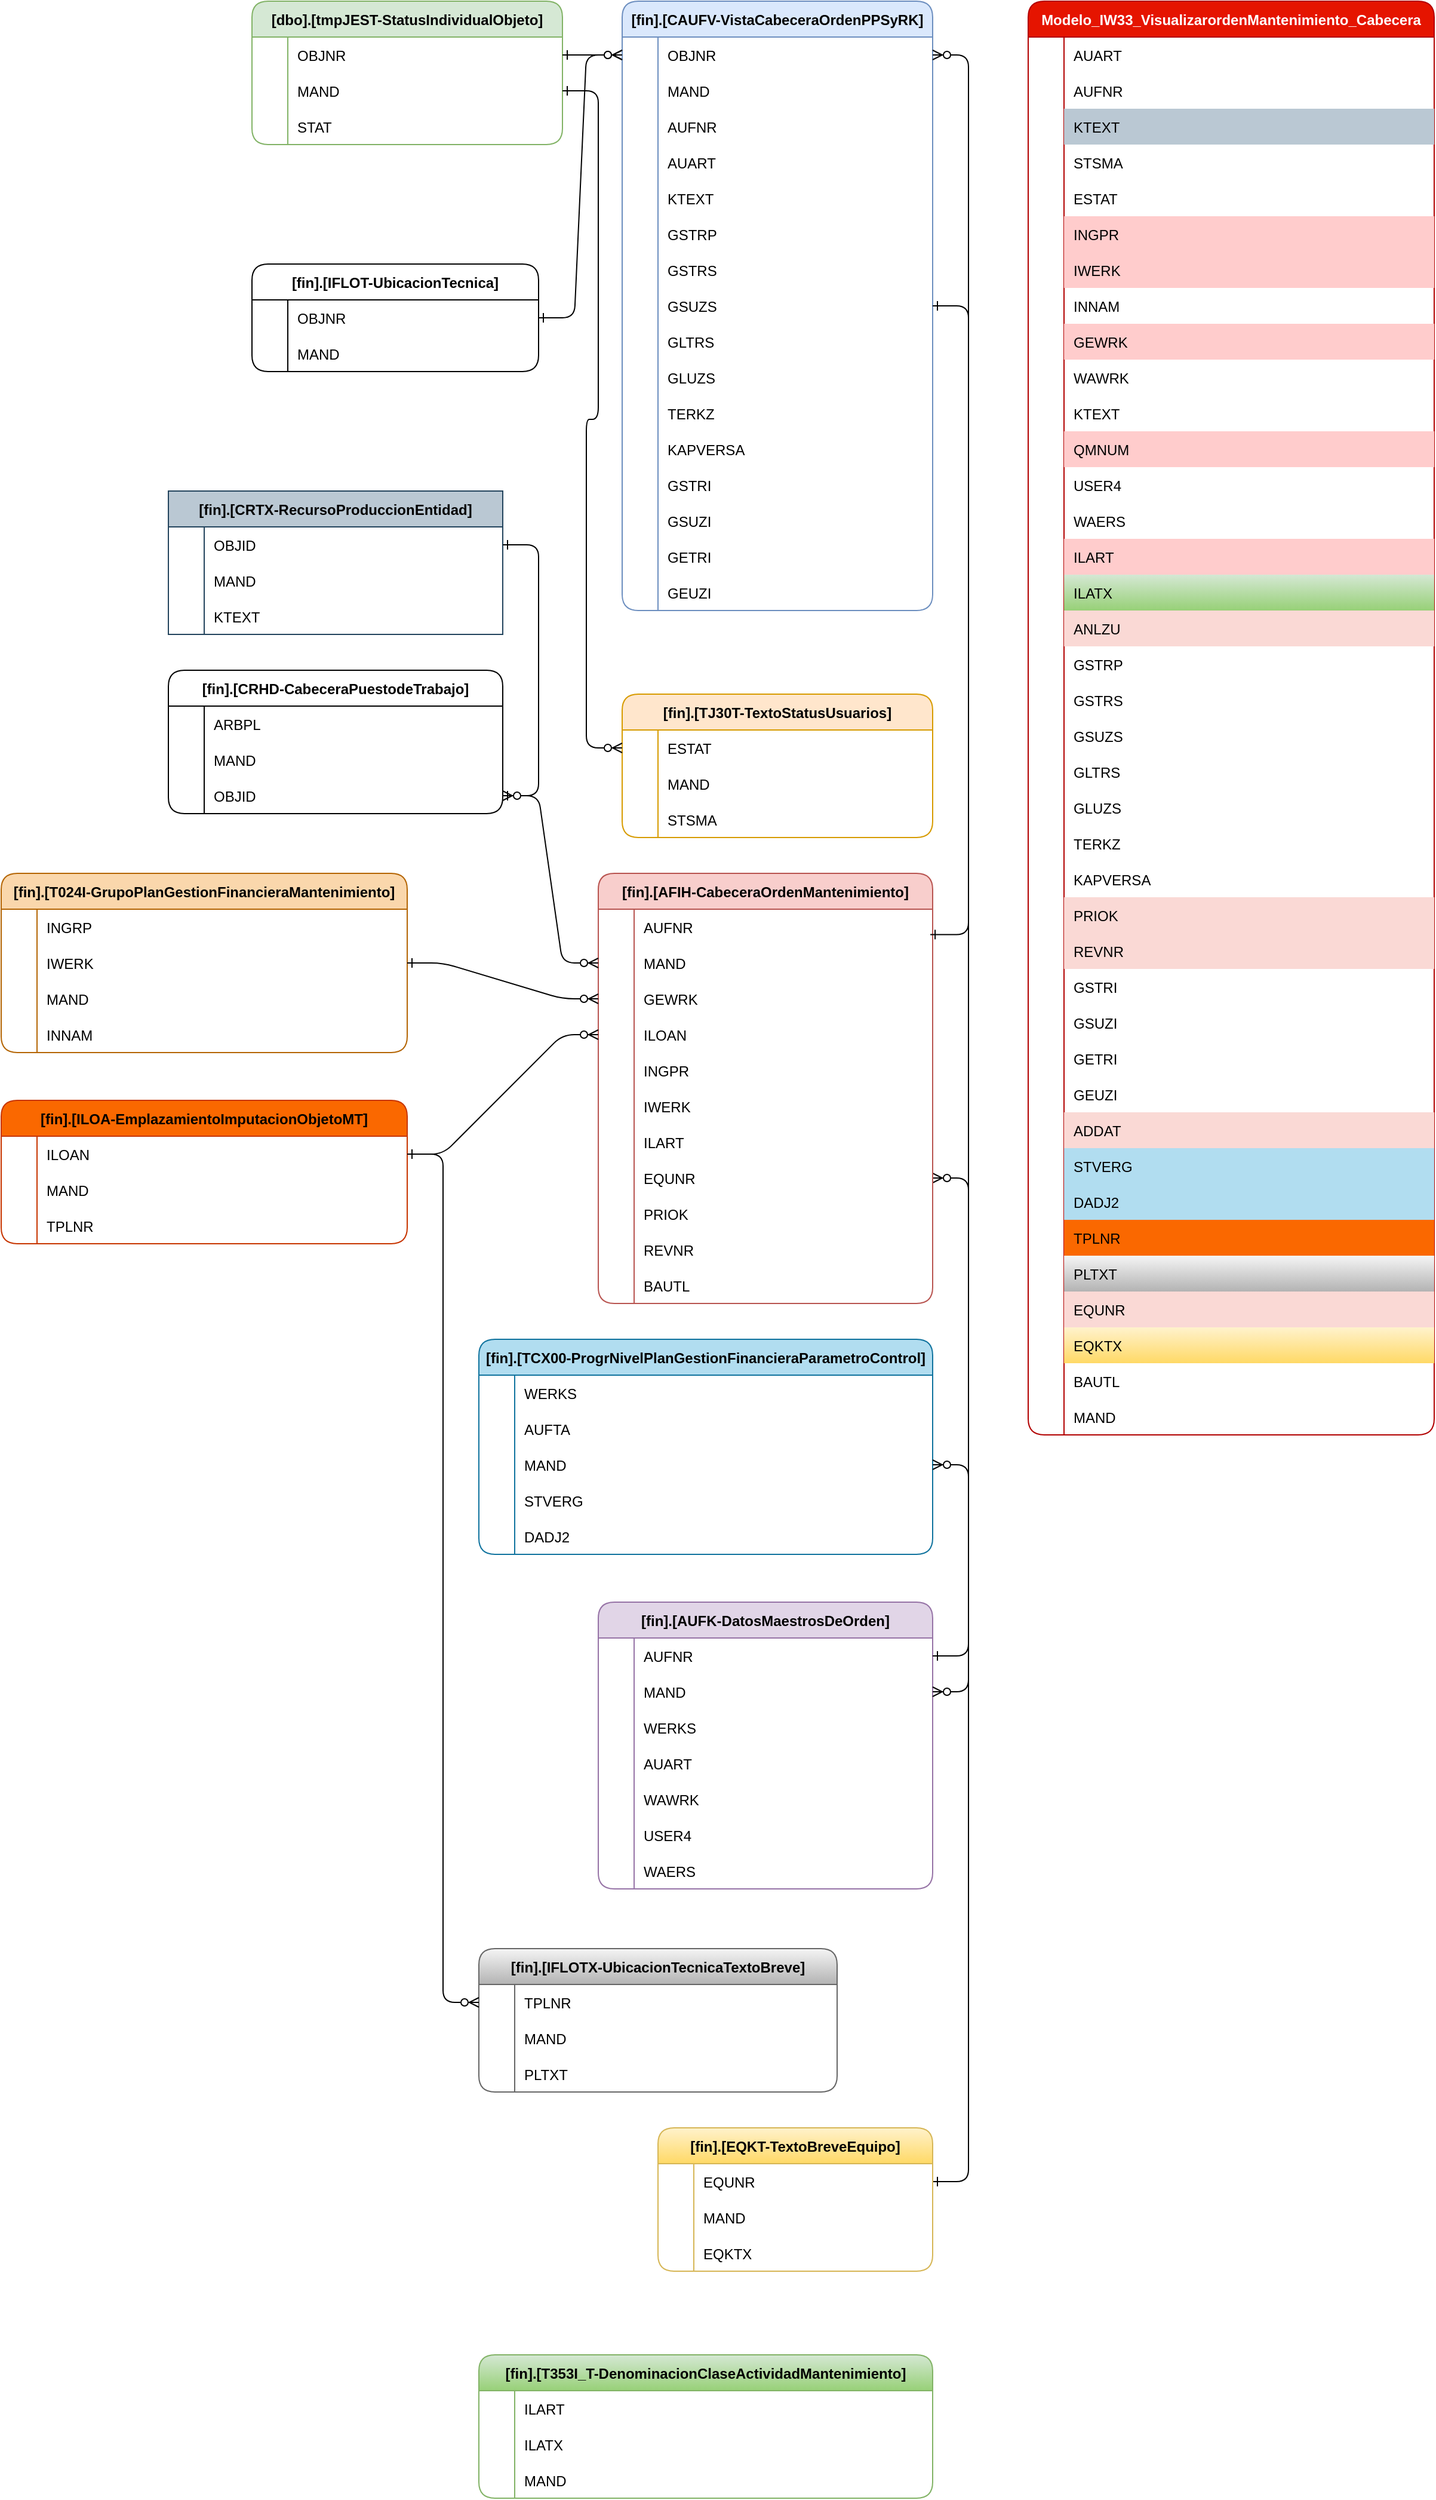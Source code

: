<mxfile version="21.6.5" type="github">
  <diagram id="R2lEEEUBdFMjLlhIrx00" name="Page-1">
    <mxGraphModel dx="2842" dy="2246" grid="1" gridSize="10" guides="1" tooltips="1" connect="1" arrows="1" fold="1" page="1" pageScale="1" pageWidth="850" pageHeight="1100" math="0" shadow="0" extFonts="Permanent Marker^https://fonts.googleapis.com/css?family=Permanent+Marker">
      <root>
        <mxCell id="0" />
        <mxCell id="1" parent="0" />
        <mxCell id="C-vyLk0tnHw3VtMMgP7b-1" value="" style="edgeStyle=entityRelationEdgeStyle;endArrow=ERzeroToMany;startArrow=ERone;endFill=1;startFill=0;exitX=1;exitY=0.5;exitDx=0;exitDy=0;" parent="1" source="jd8cTnZOVGz8yn4IlZgi-312" target="jd8cTnZOVGz8yn4IlZgi-211" edge="1">
          <mxGeometry width="100" height="100" relative="1" as="geometry">
            <mxPoint x="480" y="1475.26" as="sourcePoint" />
            <mxPoint x="474.68" y="490.0" as="targetPoint" />
          </mxGeometry>
        </mxCell>
        <mxCell id="jd8cTnZOVGz8yn4IlZgi-1" value="Modelo_IW33_VisualizarordenMantenimiento_Cabecera" style="shape=table;startSize=30;container=1;collapsible=1;childLayout=tableLayout;fixedRows=1;rowLines=0;fontStyle=1;align=center;resizeLast=1;fillColor=#e51400;fontColor=#ffffff;strokeColor=#B20000;rounded=1;" vertex="1" parent="1">
          <mxGeometry x="480" y="-300" width="340" height="1200" as="geometry" />
        </mxCell>
        <mxCell id="jd8cTnZOVGz8yn4IlZgi-2" value="" style="shape=tableRow;horizontal=0;startSize=0;swimlaneHead=0;swimlaneBody=0;fillColor=none;collapsible=0;dropTarget=0;points=[[0,0.5],[1,0.5]];portConstraint=eastwest;strokeColor=inherit;top=0;left=0;right=0;bottom=0;" vertex="1" parent="jd8cTnZOVGz8yn4IlZgi-1">
          <mxGeometry y="30" width="340" height="30" as="geometry" />
        </mxCell>
        <mxCell id="jd8cTnZOVGz8yn4IlZgi-3" value="" style="shape=partialRectangle;overflow=hidden;connectable=0;fillColor=none;strokeColor=inherit;top=0;left=0;bottom=0;right=0;" vertex="1" parent="jd8cTnZOVGz8yn4IlZgi-2">
          <mxGeometry width="30" height="30" as="geometry">
            <mxRectangle width="30" height="30" as="alternateBounds" />
          </mxGeometry>
        </mxCell>
        <mxCell id="jd8cTnZOVGz8yn4IlZgi-4" value="AUART" style="shape=partialRectangle;overflow=hidden;connectable=0;fillColor=none;align=left;strokeColor=inherit;top=0;left=0;bottom=0;right=0;spacingLeft=6;" vertex="1" parent="jd8cTnZOVGz8yn4IlZgi-2">
          <mxGeometry x="30" width="310" height="30" as="geometry">
            <mxRectangle width="310" height="30" as="alternateBounds" />
          </mxGeometry>
        </mxCell>
        <mxCell id="jd8cTnZOVGz8yn4IlZgi-5" value="" style="shape=tableRow;horizontal=0;startSize=0;swimlaneHead=0;swimlaneBody=0;fillColor=none;collapsible=0;dropTarget=0;points=[[0,0.5],[1,0.5]];portConstraint=eastwest;strokeColor=inherit;top=0;left=0;right=0;bottom=0;" vertex="1" parent="jd8cTnZOVGz8yn4IlZgi-1">
          <mxGeometry y="60" width="340" height="30" as="geometry" />
        </mxCell>
        <mxCell id="jd8cTnZOVGz8yn4IlZgi-6" value="" style="shape=partialRectangle;overflow=hidden;connectable=0;fillColor=none;strokeColor=inherit;top=0;left=0;bottom=0;right=0;" vertex="1" parent="jd8cTnZOVGz8yn4IlZgi-5">
          <mxGeometry width="30" height="30" as="geometry">
            <mxRectangle width="30" height="30" as="alternateBounds" />
          </mxGeometry>
        </mxCell>
        <mxCell id="jd8cTnZOVGz8yn4IlZgi-7" value="AUFNR" style="shape=partialRectangle;overflow=hidden;connectable=0;fillColor=none;align=left;strokeColor=inherit;top=0;left=0;bottom=0;right=0;spacingLeft=6;" vertex="1" parent="jd8cTnZOVGz8yn4IlZgi-5">
          <mxGeometry x="30" width="310" height="30" as="geometry">
            <mxRectangle width="310" height="30" as="alternateBounds" />
          </mxGeometry>
        </mxCell>
        <mxCell id="jd8cTnZOVGz8yn4IlZgi-8" value="" style="shape=tableRow;horizontal=0;startSize=0;swimlaneHead=0;swimlaneBody=0;fillColor=none;collapsible=0;dropTarget=0;points=[[0,0.5],[1,0.5]];portConstraint=eastwest;strokeColor=inherit;top=0;left=0;right=0;bottom=0;" vertex="1" parent="jd8cTnZOVGz8yn4IlZgi-1">
          <mxGeometry y="90" width="340" height="30" as="geometry" />
        </mxCell>
        <mxCell id="jd8cTnZOVGz8yn4IlZgi-9" value="" style="shape=partialRectangle;overflow=hidden;connectable=0;fillColor=none;strokeColor=inherit;top=0;left=0;bottom=0;right=0;" vertex="1" parent="jd8cTnZOVGz8yn4IlZgi-8">
          <mxGeometry width="30" height="30" as="geometry">
            <mxRectangle width="30" height="30" as="alternateBounds" />
          </mxGeometry>
        </mxCell>
        <mxCell id="jd8cTnZOVGz8yn4IlZgi-10" value="KTEXT" style="shape=partialRectangle;overflow=hidden;connectable=0;fillColor=#bac8d3;align=left;strokeColor=#23445d;top=0;left=0;bottom=0;right=0;spacingLeft=6;" vertex="1" parent="jd8cTnZOVGz8yn4IlZgi-8">
          <mxGeometry x="30" width="310" height="30" as="geometry">
            <mxRectangle width="310" height="30" as="alternateBounds" />
          </mxGeometry>
        </mxCell>
        <mxCell id="jd8cTnZOVGz8yn4IlZgi-11" value="" style="shape=tableRow;horizontal=0;startSize=0;swimlaneHead=0;swimlaneBody=0;fillColor=none;collapsible=0;dropTarget=0;points=[[0,0.5],[1,0.5]];portConstraint=eastwest;strokeColor=inherit;top=0;left=0;right=0;bottom=0;" vertex="1" parent="jd8cTnZOVGz8yn4IlZgi-1">
          <mxGeometry y="120" width="340" height="30" as="geometry" />
        </mxCell>
        <mxCell id="jd8cTnZOVGz8yn4IlZgi-12" value="" style="shape=partialRectangle;overflow=hidden;connectable=0;fillColor=none;strokeColor=inherit;top=0;left=0;bottom=0;right=0;" vertex="1" parent="jd8cTnZOVGz8yn4IlZgi-11">
          <mxGeometry width="30" height="30" as="geometry">
            <mxRectangle width="30" height="30" as="alternateBounds" />
          </mxGeometry>
        </mxCell>
        <mxCell id="jd8cTnZOVGz8yn4IlZgi-13" value="STSMA" style="shape=partialRectangle;overflow=hidden;connectable=0;fillColor=none;align=left;strokeColor=inherit;top=0;left=0;bottom=0;right=0;spacingLeft=6;" vertex="1" parent="jd8cTnZOVGz8yn4IlZgi-11">
          <mxGeometry x="30" width="310" height="30" as="geometry">
            <mxRectangle width="310" height="30" as="alternateBounds" />
          </mxGeometry>
        </mxCell>
        <mxCell id="jd8cTnZOVGz8yn4IlZgi-14" value="" style="shape=tableRow;horizontal=0;startSize=0;swimlaneHead=0;swimlaneBody=0;fillColor=none;collapsible=0;dropTarget=0;points=[[0,0.5],[1,0.5]];portConstraint=eastwest;strokeColor=inherit;top=0;left=0;right=0;bottom=0;" vertex="1" parent="jd8cTnZOVGz8yn4IlZgi-1">
          <mxGeometry y="150" width="340" height="30" as="geometry" />
        </mxCell>
        <mxCell id="jd8cTnZOVGz8yn4IlZgi-15" value="" style="shape=partialRectangle;overflow=hidden;connectable=0;fillColor=none;strokeColor=inherit;top=0;left=0;bottom=0;right=0;" vertex="1" parent="jd8cTnZOVGz8yn4IlZgi-14">
          <mxGeometry width="30" height="30" as="geometry">
            <mxRectangle width="30" height="30" as="alternateBounds" />
          </mxGeometry>
        </mxCell>
        <mxCell id="jd8cTnZOVGz8yn4IlZgi-16" value="ESTAT" style="shape=partialRectangle;overflow=hidden;connectable=0;fillColor=none;align=left;strokeColor=inherit;top=0;left=0;bottom=0;right=0;spacingLeft=6;" vertex="1" parent="jd8cTnZOVGz8yn4IlZgi-14">
          <mxGeometry x="30" width="310" height="30" as="geometry">
            <mxRectangle width="310" height="30" as="alternateBounds" />
          </mxGeometry>
        </mxCell>
        <mxCell id="jd8cTnZOVGz8yn4IlZgi-17" value="" style="shape=tableRow;horizontal=0;startSize=0;swimlaneHead=0;swimlaneBody=0;fillColor=none;collapsible=0;dropTarget=0;points=[[0,0.5],[1,0.5]];portConstraint=eastwest;strokeColor=inherit;top=0;left=0;right=0;bottom=0;" vertex="1" parent="jd8cTnZOVGz8yn4IlZgi-1">
          <mxGeometry y="180" width="340" height="30" as="geometry" />
        </mxCell>
        <mxCell id="jd8cTnZOVGz8yn4IlZgi-18" value="" style="shape=partialRectangle;overflow=hidden;connectable=0;fillColor=none;strokeColor=inherit;top=0;left=0;bottom=0;right=0;" vertex="1" parent="jd8cTnZOVGz8yn4IlZgi-17">
          <mxGeometry width="30" height="30" as="geometry">
            <mxRectangle width="30" height="30" as="alternateBounds" />
          </mxGeometry>
        </mxCell>
        <mxCell id="jd8cTnZOVGz8yn4IlZgi-19" value="INGPR" style="shape=partialRectangle;overflow=hidden;connectable=0;fillColor=#ffcccc;align=left;strokeColor=#36393d;top=0;left=0;bottom=0;right=0;spacingLeft=6;" vertex="1" parent="jd8cTnZOVGz8yn4IlZgi-17">
          <mxGeometry x="30" width="310" height="30" as="geometry">
            <mxRectangle width="310" height="30" as="alternateBounds" />
          </mxGeometry>
        </mxCell>
        <mxCell id="jd8cTnZOVGz8yn4IlZgi-20" value="" style="shape=tableRow;horizontal=0;startSize=0;swimlaneHead=0;swimlaneBody=0;fillColor=none;collapsible=0;dropTarget=0;points=[[0,0.5],[1,0.5]];portConstraint=eastwest;strokeColor=inherit;top=0;left=0;right=0;bottom=0;" vertex="1" parent="jd8cTnZOVGz8yn4IlZgi-1">
          <mxGeometry y="210" width="340" height="30" as="geometry" />
        </mxCell>
        <mxCell id="jd8cTnZOVGz8yn4IlZgi-21" value="" style="shape=partialRectangle;overflow=hidden;connectable=0;fillColor=none;strokeColor=inherit;top=0;left=0;bottom=0;right=0;" vertex="1" parent="jd8cTnZOVGz8yn4IlZgi-20">
          <mxGeometry width="30" height="30" as="geometry">
            <mxRectangle width="30" height="30" as="alternateBounds" />
          </mxGeometry>
        </mxCell>
        <mxCell id="jd8cTnZOVGz8yn4IlZgi-22" value="IWERK" style="shape=partialRectangle;overflow=hidden;connectable=0;fillColor=#ffcccc;align=left;strokeColor=#36393d;top=0;left=0;bottom=0;right=0;spacingLeft=6;" vertex="1" parent="jd8cTnZOVGz8yn4IlZgi-20">
          <mxGeometry x="30" width="310" height="30" as="geometry">
            <mxRectangle width="310" height="30" as="alternateBounds" />
          </mxGeometry>
        </mxCell>
        <mxCell id="jd8cTnZOVGz8yn4IlZgi-23" value="" style="shape=tableRow;horizontal=0;startSize=0;swimlaneHead=0;swimlaneBody=0;fillColor=none;collapsible=0;dropTarget=0;points=[[0,0.5],[1,0.5]];portConstraint=eastwest;strokeColor=inherit;top=0;left=0;right=0;bottom=0;" vertex="1" parent="jd8cTnZOVGz8yn4IlZgi-1">
          <mxGeometry y="240" width="340" height="30" as="geometry" />
        </mxCell>
        <mxCell id="jd8cTnZOVGz8yn4IlZgi-24" value="" style="shape=partialRectangle;overflow=hidden;connectable=0;fillColor=none;strokeColor=inherit;top=0;left=0;bottom=0;right=0;" vertex="1" parent="jd8cTnZOVGz8yn4IlZgi-23">
          <mxGeometry width="30" height="30" as="geometry">
            <mxRectangle width="30" height="30" as="alternateBounds" />
          </mxGeometry>
        </mxCell>
        <mxCell id="jd8cTnZOVGz8yn4IlZgi-25" value="INNAM" style="shape=partialRectangle;overflow=hidden;connectable=0;fillColor=none;align=left;strokeColor=inherit;top=0;left=0;bottom=0;right=0;spacingLeft=6;" vertex="1" parent="jd8cTnZOVGz8yn4IlZgi-23">
          <mxGeometry x="30" width="310" height="30" as="geometry">
            <mxRectangle width="310" height="30" as="alternateBounds" />
          </mxGeometry>
        </mxCell>
        <mxCell id="jd8cTnZOVGz8yn4IlZgi-26" value="" style="shape=tableRow;horizontal=0;startSize=0;swimlaneHead=0;swimlaneBody=0;fillColor=none;collapsible=0;dropTarget=0;points=[[0,0.5],[1,0.5]];portConstraint=eastwest;strokeColor=inherit;top=0;left=0;right=0;bottom=0;" vertex="1" parent="jd8cTnZOVGz8yn4IlZgi-1">
          <mxGeometry y="270" width="340" height="30" as="geometry" />
        </mxCell>
        <mxCell id="jd8cTnZOVGz8yn4IlZgi-27" value="" style="shape=partialRectangle;overflow=hidden;connectable=0;fillColor=none;strokeColor=inherit;top=0;left=0;bottom=0;right=0;" vertex="1" parent="jd8cTnZOVGz8yn4IlZgi-26">
          <mxGeometry width="30" height="30" as="geometry">
            <mxRectangle width="30" height="30" as="alternateBounds" />
          </mxGeometry>
        </mxCell>
        <mxCell id="jd8cTnZOVGz8yn4IlZgi-28" value="GEWRK" style="shape=partialRectangle;overflow=hidden;connectable=0;fillColor=#ffcccc;align=left;strokeColor=#36393d;top=0;left=0;bottom=0;right=0;spacingLeft=6;" vertex="1" parent="jd8cTnZOVGz8yn4IlZgi-26">
          <mxGeometry x="30" width="310" height="30" as="geometry">
            <mxRectangle width="310" height="30" as="alternateBounds" />
          </mxGeometry>
        </mxCell>
        <mxCell id="jd8cTnZOVGz8yn4IlZgi-29" value="" style="shape=tableRow;horizontal=0;startSize=0;swimlaneHead=0;swimlaneBody=0;fillColor=none;collapsible=0;dropTarget=0;points=[[0,0.5],[1,0.5]];portConstraint=eastwest;strokeColor=inherit;top=0;left=0;right=0;bottom=0;" vertex="1" parent="jd8cTnZOVGz8yn4IlZgi-1">
          <mxGeometry y="300" width="340" height="30" as="geometry" />
        </mxCell>
        <mxCell id="jd8cTnZOVGz8yn4IlZgi-30" value="" style="shape=partialRectangle;overflow=hidden;connectable=0;fillColor=none;strokeColor=inherit;top=0;left=0;bottom=0;right=0;" vertex="1" parent="jd8cTnZOVGz8yn4IlZgi-29">
          <mxGeometry width="30" height="30" as="geometry">
            <mxRectangle width="30" height="30" as="alternateBounds" />
          </mxGeometry>
        </mxCell>
        <mxCell id="jd8cTnZOVGz8yn4IlZgi-31" value="WAWRK" style="shape=partialRectangle;overflow=hidden;connectable=0;fillColor=none;align=left;strokeColor=inherit;top=0;left=0;bottom=0;right=0;spacingLeft=6;" vertex="1" parent="jd8cTnZOVGz8yn4IlZgi-29">
          <mxGeometry x="30" width="310" height="30" as="geometry">
            <mxRectangle width="310" height="30" as="alternateBounds" />
          </mxGeometry>
        </mxCell>
        <mxCell id="jd8cTnZOVGz8yn4IlZgi-32" value="" style="shape=tableRow;horizontal=0;startSize=0;swimlaneHead=0;swimlaneBody=0;fillColor=none;collapsible=0;dropTarget=0;points=[[0,0.5],[1,0.5]];portConstraint=eastwest;strokeColor=inherit;top=0;left=0;right=0;bottom=0;" vertex="1" parent="jd8cTnZOVGz8yn4IlZgi-1">
          <mxGeometry y="330" width="340" height="30" as="geometry" />
        </mxCell>
        <mxCell id="jd8cTnZOVGz8yn4IlZgi-33" value="" style="shape=partialRectangle;overflow=hidden;connectable=0;fillColor=none;strokeColor=inherit;top=0;left=0;bottom=0;right=0;" vertex="1" parent="jd8cTnZOVGz8yn4IlZgi-32">
          <mxGeometry width="30" height="30" as="geometry">
            <mxRectangle width="30" height="30" as="alternateBounds" />
          </mxGeometry>
        </mxCell>
        <mxCell id="jd8cTnZOVGz8yn4IlZgi-34" value="KTEXT" style="shape=partialRectangle;overflow=hidden;connectable=0;fillColor=none;align=left;strokeColor=inherit;top=0;left=0;bottom=0;right=0;spacingLeft=6;" vertex="1" parent="jd8cTnZOVGz8yn4IlZgi-32">
          <mxGeometry x="30" width="310" height="30" as="geometry">
            <mxRectangle width="310" height="30" as="alternateBounds" />
          </mxGeometry>
        </mxCell>
        <mxCell id="jd8cTnZOVGz8yn4IlZgi-35" value="" style="shape=tableRow;horizontal=0;startSize=0;swimlaneHead=0;swimlaneBody=0;fillColor=none;collapsible=0;dropTarget=0;points=[[0,0.5],[1,0.5]];portConstraint=eastwest;strokeColor=inherit;top=0;left=0;right=0;bottom=0;" vertex="1" parent="jd8cTnZOVGz8yn4IlZgi-1">
          <mxGeometry y="360" width="340" height="30" as="geometry" />
        </mxCell>
        <mxCell id="jd8cTnZOVGz8yn4IlZgi-36" value="" style="shape=partialRectangle;overflow=hidden;connectable=0;fillColor=none;strokeColor=inherit;top=0;left=0;bottom=0;right=0;" vertex="1" parent="jd8cTnZOVGz8yn4IlZgi-35">
          <mxGeometry width="30" height="30" as="geometry">
            <mxRectangle width="30" height="30" as="alternateBounds" />
          </mxGeometry>
        </mxCell>
        <mxCell id="jd8cTnZOVGz8yn4IlZgi-37" value="QMNUM" style="shape=partialRectangle;overflow=hidden;connectable=0;fillColor=#ffcccc;align=left;strokeColor=#36393d;top=0;left=0;bottom=0;right=0;spacingLeft=6;" vertex="1" parent="jd8cTnZOVGz8yn4IlZgi-35">
          <mxGeometry x="30" width="310" height="30" as="geometry">
            <mxRectangle width="310" height="30" as="alternateBounds" />
          </mxGeometry>
        </mxCell>
        <mxCell id="jd8cTnZOVGz8yn4IlZgi-38" value="" style="shape=tableRow;horizontal=0;startSize=0;swimlaneHead=0;swimlaneBody=0;fillColor=none;collapsible=0;dropTarget=0;points=[[0,0.5],[1,0.5]];portConstraint=eastwest;strokeColor=inherit;top=0;left=0;right=0;bottom=0;" vertex="1" parent="jd8cTnZOVGz8yn4IlZgi-1">
          <mxGeometry y="390" width="340" height="30" as="geometry" />
        </mxCell>
        <mxCell id="jd8cTnZOVGz8yn4IlZgi-39" value="" style="shape=partialRectangle;overflow=hidden;connectable=0;fillColor=none;strokeColor=inherit;top=0;left=0;bottom=0;right=0;" vertex="1" parent="jd8cTnZOVGz8yn4IlZgi-38">
          <mxGeometry width="30" height="30" as="geometry">
            <mxRectangle width="30" height="30" as="alternateBounds" />
          </mxGeometry>
        </mxCell>
        <mxCell id="jd8cTnZOVGz8yn4IlZgi-40" value="USER4" style="shape=partialRectangle;overflow=hidden;connectable=0;fillColor=none;align=left;strokeColor=inherit;top=0;left=0;bottom=0;right=0;spacingLeft=6;" vertex="1" parent="jd8cTnZOVGz8yn4IlZgi-38">
          <mxGeometry x="30" width="310" height="30" as="geometry">
            <mxRectangle width="310" height="30" as="alternateBounds" />
          </mxGeometry>
        </mxCell>
        <mxCell id="jd8cTnZOVGz8yn4IlZgi-41" value="" style="shape=tableRow;horizontal=0;startSize=0;swimlaneHead=0;swimlaneBody=0;fillColor=none;collapsible=0;dropTarget=0;points=[[0,0.5],[1,0.5]];portConstraint=eastwest;strokeColor=inherit;top=0;left=0;right=0;bottom=0;" vertex="1" parent="jd8cTnZOVGz8yn4IlZgi-1">
          <mxGeometry y="420" width="340" height="30" as="geometry" />
        </mxCell>
        <mxCell id="jd8cTnZOVGz8yn4IlZgi-42" value="" style="shape=partialRectangle;overflow=hidden;connectable=0;fillColor=none;strokeColor=inherit;top=0;left=0;bottom=0;right=0;" vertex="1" parent="jd8cTnZOVGz8yn4IlZgi-41">
          <mxGeometry width="30" height="30" as="geometry">
            <mxRectangle width="30" height="30" as="alternateBounds" />
          </mxGeometry>
        </mxCell>
        <mxCell id="jd8cTnZOVGz8yn4IlZgi-43" value="WAERS" style="shape=partialRectangle;overflow=hidden;connectable=0;fillColor=none;align=left;strokeColor=inherit;top=0;left=0;bottom=0;right=0;spacingLeft=6;" vertex="1" parent="jd8cTnZOVGz8yn4IlZgi-41">
          <mxGeometry x="30" width="310" height="30" as="geometry">
            <mxRectangle width="310" height="30" as="alternateBounds" />
          </mxGeometry>
        </mxCell>
        <mxCell id="jd8cTnZOVGz8yn4IlZgi-44" value="" style="shape=tableRow;horizontal=0;startSize=0;swimlaneHead=0;swimlaneBody=0;fillColor=none;collapsible=0;dropTarget=0;points=[[0,0.5],[1,0.5]];portConstraint=eastwest;strokeColor=inherit;top=0;left=0;right=0;bottom=0;" vertex="1" parent="jd8cTnZOVGz8yn4IlZgi-1">
          <mxGeometry y="450" width="340" height="30" as="geometry" />
        </mxCell>
        <mxCell id="jd8cTnZOVGz8yn4IlZgi-45" value="" style="shape=partialRectangle;overflow=hidden;connectable=0;fillColor=none;strokeColor=inherit;top=0;left=0;bottom=0;right=0;" vertex="1" parent="jd8cTnZOVGz8yn4IlZgi-44">
          <mxGeometry width="30" height="30" as="geometry">
            <mxRectangle width="30" height="30" as="alternateBounds" />
          </mxGeometry>
        </mxCell>
        <mxCell id="jd8cTnZOVGz8yn4IlZgi-46" value="ILART" style="shape=partialRectangle;overflow=hidden;connectable=0;fillColor=#ffcccc;align=left;strokeColor=#36393d;top=0;left=0;bottom=0;right=0;spacingLeft=6;" vertex="1" parent="jd8cTnZOVGz8yn4IlZgi-44">
          <mxGeometry x="30" width="310" height="30" as="geometry">
            <mxRectangle width="310" height="30" as="alternateBounds" />
          </mxGeometry>
        </mxCell>
        <mxCell id="jd8cTnZOVGz8yn4IlZgi-47" value="" style="shape=tableRow;horizontal=0;startSize=0;swimlaneHead=0;swimlaneBody=0;fillColor=none;collapsible=0;dropTarget=0;points=[[0,0.5],[1,0.5]];portConstraint=eastwest;strokeColor=inherit;top=0;left=0;right=0;bottom=0;" vertex="1" parent="jd8cTnZOVGz8yn4IlZgi-1">
          <mxGeometry y="480" width="340" height="30" as="geometry" />
        </mxCell>
        <mxCell id="jd8cTnZOVGz8yn4IlZgi-48" value="" style="shape=partialRectangle;overflow=hidden;connectable=0;fillColor=none;strokeColor=inherit;top=0;left=0;bottom=0;right=0;" vertex="1" parent="jd8cTnZOVGz8yn4IlZgi-47">
          <mxGeometry width="30" height="30" as="geometry">
            <mxRectangle width="30" height="30" as="alternateBounds" />
          </mxGeometry>
        </mxCell>
        <mxCell id="jd8cTnZOVGz8yn4IlZgi-49" value="ILATX" style="shape=partialRectangle;overflow=hidden;connectable=0;fillColor=#d5e8d4;align=left;strokeColor=#82b366;top=0;left=0;bottom=0;right=0;spacingLeft=6;gradientColor=#97d077;" vertex="1" parent="jd8cTnZOVGz8yn4IlZgi-47">
          <mxGeometry x="30" width="310" height="30" as="geometry">
            <mxRectangle width="310" height="30" as="alternateBounds" />
          </mxGeometry>
        </mxCell>
        <mxCell id="jd8cTnZOVGz8yn4IlZgi-50" value="" style="shape=tableRow;horizontal=0;startSize=0;swimlaneHead=0;swimlaneBody=0;fillColor=none;collapsible=0;dropTarget=0;points=[[0,0.5],[1,0.5]];portConstraint=eastwest;strokeColor=inherit;top=0;left=0;right=0;bottom=0;" vertex="1" parent="jd8cTnZOVGz8yn4IlZgi-1">
          <mxGeometry y="510" width="340" height="30" as="geometry" />
        </mxCell>
        <mxCell id="jd8cTnZOVGz8yn4IlZgi-51" value="" style="shape=partialRectangle;overflow=hidden;connectable=0;fillColor=none;strokeColor=inherit;top=0;left=0;bottom=0;right=0;" vertex="1" parent="jd8cTnZOVGz8yn4IlZgi-50">
          <mxGeometry width="30" height="30" as="geometry">
            <mxRectangle width="30" height="30" as="alternateBounds" />
          </mxGeometry>
        </mxCell>
        <mxCell id="jd8cTnZOVGz8yn4IlZgi-52" value="ANLZU" style="shape=partialRectangle;overflow=hidden;connectable=0;fillColor=#fad9d5;align=left;strokeColor=#ae4132;top=0;left=0;bottom=0;right=0;spacingLeft=6;" vertex="1" parent="jd8cTnZOVGz8yn4IlZgi-50">
          <mxGeometry x="30" width="310" height="30" as="geometry">
            <mxRectangle width="310" height="30" as="alternateBounds" />
          </mxGeometry>
        </mxCell>
        <mxCell id="jd8cTnZOVGz8yn4IlZgi-53" value="" style="shape=tableRow;horizontal=0;startSize=0;swimlaneHead=0;swimlaneBody=0;fillColor=none;collapsible=0;dropTarget=0;points=[[0,0.5],[1,0.5]];portConstraint=eastwest;strokeColor=inherit;top=0;left=0;right=0;bottom=0;" vertex="1" parent="jd8cTnZOVGz8yn4IlZgi-1">
          <mxGeometry y="540" width="340" height="30" as="geometry" />
        </mxCell>
        <mxCell id="jd8cTnZOVGz8yn4IlZgi-54" value="" style="shape=partialRectangle;overflow=hidden;connectable=0;fillColor=none;strokeColor=inherit;top=0;left=0;bottom=0;right=0;" vertex="1" parent="jd8cTnZOVGz8yn4IlZgi-53">
          <mxGeometry width="30" height="30" as="geometry">
            <mxRectangle width="30" height="30" as="alternateBounds" />
          </mxGeometry>
        </mxCell>
        <mxCell id="jd8cTnZOVGz8yn4IlZgi-55" value="GSTRP" style="shape=partialRectangle;overflow=hidden;connectable=0;fillColor=none;align=left;strokeColor=inherit;top=0;left=0;bottom=0;right=0;spacingLeft=6;" vertex="1" parent="jd8cTnZOVGz8yn4IlZgi-53">
          <mxGeometry x="30" width="310" height="30" as="geometry">
            <mxRectangle width="310" height="30" as="alternateBounds" />
          </mxGeometry>
        </mxCell>
        <mxCell id="jd8cTnZOVGz8yn4IlZgi-56" value="" style="shape=tableRow;horizontal=0;startSize=0;swimlaneHead=0;swimlaneBody=0;fillColor=none;collapsible=0;dropTarget=0;points=[[0,0.5],[1,0.5]];portConstraint=eastwest;strokeColor=inherit;top=0;left=0;right=0;bottom=0;" vertex="1" parent="jd8cTnZOVGz8yn4IlZgi-1">
          <mxGeometry y="570" width="340" height="30" as="geometry" />
        </mxCell>
        <mxCell id="jd8cTnZOVGz8yn4IlZgi-57" value="" style="shape=partialRectangle;overflow=hidden;connectable=0;fillColor=none;strokeColor=inherit;top=0;left=0;bottom=0;right=0;" vertex="1" parent="jd8cTnZOVGz8yn4IlZgi-56">
          <mxGeometry width="30" height="30" as="geometry">
            <mxRectangle width="30" height="30" as="alternateBounds" />
          </mxGeometry>
        </mxCell>
        <mxCell id="jd8cTnZOVGz8yn4IlZgi-58" value="GSTRS" style="shape=partialRectangle;overflow=hidden;connectable=0;fillColor=none;align=left;strokeColor=inherit;top=0;left=0;bottom=0;right=0;spacingLeft=6;" vertex="1" parent="jd8cTnZOVGz8yn4IlZgi-56">
          <mxGeometry x="30" width="310" height="30" as="geometry">
            <mxRectangle width="310" height="30" as="alternateBounds" />
          </mxGeometry>
        </mxCell>
        <mxCell id="jd8cTnZOVGz8yn4IlZgi-59" value="" style="shape=tableRow;horizontal=0;startSize=0;swimlaneHead=0;swimlaneBody=0;fillColor=none;collapsible=0;dropTarget=0;points=[[0,0.5],[1,0.5]];portConstraint=eastwest;strokeColor=inherit;top=0;left=0;right=0;bottom=0;" vertex="1" parent="jd8cTnZOVGz8yn4IlZgi-1">
          <mxGeometry y="600" width="340" height="30" as="geometry" />
        </mxCell>
        <mxCell id="jd8cTnZOVGz8yn4IlZgi-60" value="" style="shape=partialRectangle;overflow=hidden;connectable=0;fillColor=none;strokeColor=inherit;top=0;left=0;bottom=0;right=0;" vertex="1" parent="jd8cTnZOVGz8yn4IlZgi-59">
          <mxGeometry width="30" height="30" as="geometry">
            <mxRectangle width="30" height="30" as="alternateBounds" />
          </mxGeometry>
        </mxCell>
        <mxCell id="jd8cTnZOVGz8yn4IlZgi-61" value="GSUZS" style="shape=partialRectangle;overflow=hidden;connectable=0;fillColor=none;align=left;strokeColor=inherit;top=0;left=0;bottom=0;right=0;spacingLeft=6;" vertex="1" parent="jd8cTnZOVGz8yn4IlZgi-59">
          <mxGeometry x="30" width="310" height="30" as="geometry">
            <mxRectangle width="310" height="30" as="alternateBounds" />
          </mxGeometry>
        </mxCell>
        <mxCell id="jd8cTnZOVGz8yn4IlZgi-62" value="" style="shape=tableRow;horizontal=0;startSize=0;swimlaneHead=0;swimlaneBody=0;fillColor=none;collapsible=0;dropTarget=0;points=[[0,0.5],[1,0.5]];portConstraint=eastwest;strokeColor=inherit;top=0;left=0;right=0;bottom=0;" vertex="1" parent="jd8cTnZOVGz8yn4IlZgi-1">
          <mxGeometry y="630" width="340" height="30" as="geometry" />
        </mxCell>
        <mxCell id="jd8cTnZOVGz8yn4IlZgi-63" value="" style="shape=partialRectangle;overflow=hidden;connectable=0;fillColor=none;strokeColor=inherit;top=0;left=0;bottom=0;right=0;" vertex="1" parent="jd8cTnZOVGz8yn4IlZgi-62">
          <mxGeometry width="30" height="30" as="geometry">
            <mxRectangle width="30" height="30" as="alternateBounds" />
          </mxGeometry>
        </mxCell>
        <mxCell id="jd8cTnZOVGz8yn4IlZgi-64" value="GLTRS" style="shape=partialRectangle;overflow=hidden;connectable=0;fillColor=none;align=left;strokeColor=inherit;top=0;left=0;bottom=0;right=0;spacingLeft=6;" vertex="1" parent="jd8cTnZOVGz8yn4IlZgi-62">
          <mxGeometry x="30" width="310" height="30" as="geometry">
            <mxRectangle width="310" height="30" as="alternateBounds" />
          </mxGeometry>
        </mxCell>
        <mxCell id="jd8cTnZOVGz8yn4IlZgi-65" value="" style="shape=tableRow;horizontal=0;startSize=0;swimlaneHead=0;swimlaneBody=0;fillColor=none;collapsible=0;dropTarget=0;points=[[0,0.5],[1,0.5]];portConstraint=eastwest;strokeColor=inherit;top=0;left=0;right=0;bottom=0;" vertex="1" parent="jd8cTnZOVGz8yn4IlZgi-1">
          <mxGeometry y="660" width="340" height="30" as="geometry" />
        </mxCell>
        <mxCell id="jd8cTnZOVGz8yn4IlZgi-66" value="" style="shape=partialRectangle;overflow=hidden;connectable=0;fillColor=none;strokeColor=inherit;top=0;left=0;bottom=0;right=0;" vertex="1" parent="jd8cTnZOVGz8yn4IlZgi-65">
          <mxGeometry width="30" height="30" as="geometry">
            <mxRectangle width="30" height="30" as="alternateBounds" />
          </mxGeometry>
        </mxCell>
        <mxCell id="jd8cTnZOVGz8yn4IlZgi-67" value="GLUZS" style="shape=partialRectangle;overflow=hidden;connectable=0;fillColor=none;align=left;strokeColor=inherit;top=0;left=0;bottom=0;right=0;spacingLeft=6;" vertex="1" parent="jd8cTnZOVGz8yn4IlZgi-65">
          <mxGeometry x="30" width="310" height="30" as="geometry">
            <mxRectangle width="310" height="30" as="alternateBounds" />
          </mxGeometry>
        </mxCell>
        <mxCell id="jd8cTnZOVGz8yn4IlZgi-68" value="" style="shape=tableRow;horizontal=0;startSize=0;swimlaneHead=0;swimlaneBody=0;fillColor=none;collapsible=0;dropTarget=0;points=[[0,0.5],[1,0.5]];portConstraint=eastwest;strokeColor=inherit;top=0;left=0;right=0;bottom=0;" vertex="1" parent="jd8cTnZOVGz8yn4IlZgi-1">
          <mxGeometry y="690" width="340" height="30" as="geometry" />
        </mxCell>
        <mxCell id="jd8cTnZOVGz8yn4IlZgi-69" value="" style="shape=partialRectangle;overflow=hidden;connectable=0;fillColor=none;strokeColor=inherit;top=0;left=0;bottom=0;right=0;" vertex="1" parent="jd8cTnZOVGz8yn4IlZgi-68">
          <mxGeometry width="30" height="30" as="geometry">
            <mxRectangle width="30" height="30" as="alternateBounds" />
          </mxGeometry>
        </mxCell>
        <mxCell id="jd8cTnZOVGz8yn4IlZgi-70" value="TERKZ" style="shape=partialRectangle;overflow=hidden;connectable=0;fillColor=none;align=left;strokeColor=inherit;top=0;left=0;bottom=0;right=0;spacingLeft=6;" vertex="1" parent="jd8cTnZOVGz8yn4IlZgi-68">
          <mxGeometry x="30" width="310" height="30" as="geometry">
            <mxRectangle width="310" height="30" as="alternateBounds" />
          </mxGeometry>
        </mxCell>
        <mxCell id="jd8cTnZOVGz8yn4IlZgi-71" value="" style="shape=tableRow;horizontal=0;startSize=0;swimlaneHead=0;swimlaneBody=0;fillColor=none;collapsible=0;dropTarget=0;points=[[0,0.5],[1,0.5]];portConstraint=eastwest;strokeColor=inherit;top=0;left=0;right=0;bottom=0;" vertex="1" parent="jd8cTnZOVGz8yn4IlZgi-1">
          <mxGeometry y="720" width="340" height="30" as="geometry" />
        </mxCell>
        <mxCell id="jd8cTnZOVGz8yn4IlZgi-72" value="" style="shape=partialRectangle;overflow=hidden;connectable=0;fillColor=none;strokeColor=inherit;top=0;left=0;bottom=0;right=0;" vertex="1" parent="jd8cTnZOVGz8yn4IlZgi-71">
          <mxGeometry width="30" height="30" as="geometry">
            <mxRectangle width="30" height="30" as="alternateBounds" />
          </mxGeometry>
        </mxCell>
        <mxCell id="jd8cTnZOVGz8yn4IlZgi-73" value="KAPVERSA" style="shape=partialRectangle;overflow=hidden;connectable=0;fillColor=none;align=left;strokeColor=inherit;top=0;left=0;bottom=0;right=0;spacingLeft=6;" vertex="1" parent="jd8cTnZOVGz8yn4IlZgi-71">
          <mxGeometry x="30" width="310" height="30" as="geometry">
            <mxRectangle width="310" height="30" as="alternateBounds" />
          </mxGeometry>
        </mxCell>
        <mxCell id="jd8cTnZOVGz8yn4IlZgi-74" value="" style="shape=tableRow;horizontal=0;startSize=0;swimlaneHead=0;swimlaneBody=0;fillColor=none;collapsible=0;dropTarget=0;points=[[0,0.5],[1,0.5]];portConstraint=eastwest;strokeColor=inherit;top=0;left=0;right=0;bottom=0;" vertex="1" parent="jd8cTnZOVGz8yn4IlZgi-1">
          <mxGeometry y="750" width="340" height="30" as="geometry" />
        </mxCell>
        <mxCell id="jd8cTnZOVGz8yn4IlZgi-75" value="" style="shape=partialRectangle;overflow=hidden;connectable=0;fillColor=none;strokeColor=inherit;top=0;left=0;bottom=0;right=0;" vertex="1" parent="jd8cTnZOVGz8yn4IlZgi-74">
          <mxGeometry width="30" height="30" as="geometry">
            <mxRectangle width="30" height="30" as="alternateBounds" />
          </mxGeometry>
        </mxCell>
        <mxCell id="jd8cTnZOVGz8yn4IlZgi-76" value="PRIOK" style="shape=partialRectangle;overflow=hidden;connectable=0;fillColor=#fad9d5;align=left;strokeColor=#ae4132;top=0;left=0;bottom=0;right=0;spacingLeft=6;" vertex="1" parent="jd8cTnZOVGz8yn4IlZgi-74">
          <mxGeometry x="30" width="310" height="30" as="geometry">
            <mxRectangle width="310" height="30" as="alternateBounds" />
          </mxGeometry>
        </mxCell>
        <mxCell id="jd8cTnZOVGz8yn4IlZgi-77" value="" style="shape=tableRow;horizontal=0;startSize=0;swimlaneHead=0;swimlaneBody=0;fillColor=none;collapsible=0;dropTarget=0;points=[[0,0.5],[1,0.5]];portConstraint=eastwest;strokeColor=inherit;top=0;left=0;right=0;bottom=0;" vertex="1" parent="jd8cTnZOVGz8yn4IlZgi-1">
          <mxGeometry y="780" width="340" height="30" as="geometry" />
        </mxCell>
        <mxCell id="jd8cTnZOVGz8yn4IlZgi-78" value="" style="shape=partialRectangle;overflow=hidden;connectable=0;fillColor=none;strokeColor=inherit;top=0;left=0;bottom=0;right=0;" vertex="1" parent="jd8cTnZOVGz8yn4IlZgi-77">
          <mxGeometry width="30" height="30" as="geometry">
            <mxRectangle width="30" height="30" as="alternateBounds" />
          </mxGeometry>
        </mxCell>
        <mxCell id="jd8cTnZOVGz8yn4IlZgi-79" value="REVNR" style="shape=partialRectangle;overflow=hidden;connectable=0;fillColor=#fad9d5;align=left;strokeColor=#ae4132;top=0;left=0;bottom=0;right=0;spacingLeft=6;" vertex="1" parent="jd8cTnZOVGz8yn4IlZgi-77">
          <mxGeometry x="30" width="310" height="30" as="geometry">
            <mxRectangle width="310" height="30" as="alternateBounds" />
          </mxGeometry>
        </mxCell>
        <mxCell id="jd8cTnZOVGz8yn4IlZgi-80" value="" style="shape=tableRow;horizontal=0;startSize=0;swimlaneHead=0;swimlaneBody=0;fillColor=none;collapsible=0;dropTarget=0;points=[[0,0.5],[1,0.5]];portConstraint=eastwest;strokeColor=inherit;top=0;left=0;right=0;bottom=0;" vertex="1" parent="jd8cTnZOVGz8yn4IlZgi-1">
          <mxGeometry y="810" width="340" height="30" as="geometry" />
        </mxCell>
        <mxCell id="jd8cTnZOVGz8yn4IlZgi-81" value="" style="shape=partialRectangle;overflow=hidden;connectable=0;fillColor=none;strokeColor=inherit;top=0;left=0;bottom=0;right=0;" vertex="1" parent="jd8cTnZOVGz8yn4IlZgi-80">
          <mxGeometry width="30" height="30" as="geometry">
            <mxRectangle width="30" height="30" as="alternateBounds" />
          </mxGeometry>
        </mxCell>
        <mxCell id="jd8cTnZOVGz8yn4IlZgi-82" value="GSTRI" style="shape=partialRectangle;overflow=hidden;connectable=0;fillColor=none;align=left;strokeColor=inherit;top=0;left=0;bottom=0;right=0;spacingLeft=6;" vertex="1" parent="jd8cTnZOVGz8yn4IlZgi-80">
          <mxGeometry x="30" width="310" height="30" as="geometry">
            <mxRectangle width="310" height="30" as="alternateBounds" />
          </mxGeometry>
        </mxCell>
        <mxCell id="jd8cTnZOVGz8yn4IlZgi-83" value="" style="shape=tableRow;horizontal=0;startSize=0;swimlaneHead=0;swimlaneBody=0;fillColor=none;collapsible=0;dropTarget=0;points=[[0,0.5],[1,0.5]];portConstraint=eastwest;strokeColor=inherit;top=0;left=0;right=0;bottom=0;" vertex="1" parent="jd8cTnZOVGz8yn4IlZgi-1">
          <mxGeometry y="840" width="340" height="30" as="geometry" />
        </mxCell>
        <mxCell id="jd8cTnZOVGz8yn4IlZgi-84" value="" style="shape=partialRectangle;overflow=hidden;connectable=0;fillColor=none;strokeColor=inherit;top=0;left=0;bottom=0;right=0;" vertex="1" parent="jd8cTnZOVGz8yn4IlZgi-83">
          <mxGeometry width="30" height="30" as="geometry">
            <mxRectangle width="30" height="30" as="alternateBounds" />
          </mxGeometry>
        </mxCell>
        <mxCell id="jd8cTnZOVGz8yn4IlZgi-85" value="GSUZI" style="shape=partialRectangle;overflow=hidden;connectable=0;fillColor=none;align=left;strokeColor=inherit;top=0;left=0;bottom=0;right=0;spacingLeft=6;" vertex="1" parent="jd8cTnZOVGz8yn4IlZgi-83">
          <mxGeometry x="30" width="310" height="30" as="geometry">
            <mxRectangle width="310" height="30" as="alternateBounds" />
          </mxGeometry>
        </mxCell>
        <mxCell id="jd8cTnZOVGz8yn4IlZgi-86" value="" style="shape=tableRow;horizontal=0;startSize=0;swimlaneHead=0;swimlaneBody=0;fillColor=none;collapsible=0;dropTarget=0;points=[[0,0.5],[1,0.5]];portConstraint=eastwest;strokeColor=inherit;top=0;left=0;right=0;bottom=0;" vertex="1" parent="jd8cTnZOVGz8yn4IlZgi-1">
          <mxGeometry y="870" width="340" height="30" as="geometry" />
        </mxCell>
        <mxCell id="jd8cTnZOVGz8yn4IlZgi-87" value="" style="shape=partialRectangle;overflow=hidden;connectable=0;fillColor=none;strokeColor=inherit;top=0;left=0;bottom=0;right=0;" vertex="1" parent="jd8cTnZOVGz8yn4IlZgi-86">
          <mxGeometry width="30" height="30" as="geometry">
            <mxRectangle width="30" height="30" as="alternateBounds" />
          </mxGeometry>
        </mxCell>
        <mxCell id="jd8cTnZOVGz8yn4IlZgi-88" value="GETRI" style="shape=partialRectangle;overflow=hidden;connectable=0;fillColor=none;align=left;strokeColor=inherit;top=0;left=0;bottom=0;right=0;spacingLeft=6;" vertex="1" parent="jd8cTnZOVGz8yn4IlZgi-86">
          <mxGeometry x="30" width="310" height="30" as="geometry">
            <mxRectangle width="310" height="30" as="alternateBounds" />
          </mxGeometry>
        </mxCell>
        <mxCell id="jd8cTnZOVGz8yn4IlZgi-89" value="" style="shape=tableRow;horizontal=0;startSize=0;swimlaneHead=0;swimlaneBody=0;fillColor=none;collapsible=0;dropTarget=0;points=[[0,0.5],[1,0.5]];portConstraint=eastwest;strokeColor=inherit;top=0;left=0;right=0;bottom=0;" vertex="1" parent="jd8cTnZOVGz8yn4IlZgi-1">
          <mxGeometry y="900" width="340" height="30" as="geometry" />
        </mxCell>
        <mxCell id="jd8cTnZOVGz8yn4IlZgi-90" value="" style="shape=partialRectangle;overflow=hidden;connectable=0;fillColor=none;strokeColor=inherit;top=0;left=0;bottom=0;right=0;" vertex="1" parent="jd8cTnZOVGz8yn4IlZgi-89">
          <mxGeometry width="30" height="30" as="geometry">
            <mxRectangle width="30" height="30" as="alternateBounds" />
          </mxGeometry>
        </mxCell>
        <mxCell id="jd8cTnZOVGz8yn4IlZgi-91" value="GEUZI" style="shape=partialRectangle;overflow=hidden;connectable=0;fillColor=none;align=left;strokeColor=inherit;top=0;left=0;bottom=0;right=0;spacingLeft=6;" vertex="1" parent="jd8cTnZOVGz8yn4IlZgi-89">
          <mxGeometry x="30" width="310" height="30" as="geometry">
            <mxRectangle width="310" height="30" as="alternateBounds" />
          </mxGeometry>
        </mxCell>
        <mxCell id="jd8cTnZOVGz8yn4IlZgi-92" value="" style="shape=tableRow;horizontal=0;startSize=0;swimlaneHead=0;swimlaneBody=0;fillColor=none;collapsible=0;dropTarget=0;points=[[0,0.5],[1,0.5]];portConstraint=eastwest;strokeColor=inherit;top=0;left=0;right=0;bottom=0;" vertex="1" parent="jd8cTnZOVGz8yn4IlZgi-1">
          <mxGeometry y="930" width="340" height="30" as="geometry" />
        </mxCell>
        <mxCell id="jd8cTnZOVGz8yn4IlZgi-93" value="" style="shape=partialRectangle;overflow=hidden;connectable=0;fillColor=none;strokeColor=inherit;top=0;left=0;bottom=0;right=0;" vertex="1" parent="jd8cTnZOVGz8yn4IlZgi-92">
          <mxGeometry width="30" height="30" as="geometry">
            <mxRectangle width="30" height="30" as="alternateBounds" />
          </mxGeometry>
        </mxCell>
        <mxCell id="jd8cTnZOVGz8yn4IlZgi-94" value="ADDAT" style="shape=partialRectangle;overflow=hidden;connectable=0;fillColor=#fad9d5;align=left;strokeColor=#ae4132;top=0;left=0;bottom=0;right=0;spacingLeft=6;" vertex="1" parent="jd8cTnZOVGz8yn4IlZgi-92">
          <mxGeometry x="30" width="310" height="30" as="geometry">
            <mxRectangle width="310" height="30" as="alternateBounds" />
          </mxGeometry>
        </mxCell>
        <mxCell id="jd8cTnZOVGz8yn4IlZgi-95" value="" style="shape=tableRow;horizontal=0;startSize=0;swimlaneHead=0;swimlaneBody=0;fillColor=none;collapsible=0;dropTarget=0;points=[[0,0.5],[1,0.5]];portConstraint=eastwest;strokeColor=inherit;top=0;left=0;right=0;bottom=0;" vertex="1" parent="jd8cTnZOVGz8yn4IlZgi-1">
          <mxGeometry y="960" width="340" height="30" as="geometry" />
        </mxCell>
        <mxCell id="jd8cTnZOVGz8yn4IlZgi-96" value="" style="shape=partialRectangle;overflow=hidden;connectable=0;fillColor=none;strokeColor=inherit;top=0;left=0;bottom=0;right=0;" vertex="1" parent="jd8cTnZOVGz8yn4IlZgi-95">
          <mxGeometry width="30" height="30" as="geometry">
            <mxRectangle width="30" height="30" as="alternateBounds" />
          </mxGeometry>
        </mxCell>
        <mxCell id="jd8cTnZOVGz8yn4IlZgi-97" value="STVERG" style="shape=partialRectangle;overflow=hidden;connectable=0;fillColor=#b1ddf0;align=left;strokeColor=#10739e;top=0;left=0;bottom=0;right=0;spacingLeft=6;" vertex="1" parent="jd8cTnZOVGz8yn4IlZgi-95">
          <mxGeometry x="30" width="310" height="30" as="geometry">
            <mxRectangle width="310" height="30" as="alternateBounds" />
          </mxGeometry>
        </mxCell>
        <mxCell id="jd8cTnZOVGz8yn4IlZgi-98" value="" style="shape=tableRow;horizontal=0;startSize=0;swimlaneHead=0;swimlaneBody=0;fillColor=none;collapsible=0;dropTarget=0;points=[[0,0.5],[1,0.5]];portConstraint=eastwest;strokeColor=inherit;top=0;left=0;right=0;bottom=0;" vertex="1" parent="jd8cTnZOVGz8yn4IlZgi-1">
          <mxGeometry y="990" width="340" height="30" as="geometry" />
        </mxCell>
        <mxCell id="jd8cTnZOVGz8yn4IlZgi-99" value="" style="shape=partialRectangle;overflow=hidden;connectable=0;fillColor=none;strokeColor=inherit;top=0;left=0;bottom=0;right=0;" vertex="1" parent="jd8cTnZOVGz8yn4IlZgi-98">
          <mxGeometry width="30" height="30" as="geometry">
            <mxRectangle width="30" height="30" as="alternateBounds" />
          </mxGeometry>
        </mxCell>
        <mxCell id="jd8cTnZOVGz8yn4IlZgi-100" value="DADJ2" style="shape=partialRectangle;overflow=hidden;connectable=0;fillColor=#b1ddf0;align=left;strokeColor=#10739e;top=0;left=0;bottom=0;right=0;spacingLeft=6;" vertex="1" parent="jd8cTnZOVGz8yn4IlZgi-98">
          <mxGeometry x="30" width="310" height="30" as="geometry">
            <mxRectangle width="310" height="30" as="alternateBounds" />
          </mxGeometry>
        </mxCell>
        <mxCell id="jd8cTnZOVGz8yn4IlZgi-101" value="" style="shape=tableRow;horizontal=0;startSize=0;swimlaneHead=0;swimlaneBody=0;fillColor=none;collapsible=0;dropTarget=0;points=[[0,0.5],[1,0.5]];portConstraint=eastwest;strokeColor=inherit;top=0;left=0;right=0;bottom=0;" vertex="1" parent="jd8cTnZOVGz8yn4IlZgi-1">
          <mxGeometry y="1020" width="340" height="30" as="geometry" />
        </mxCell>
        <mxCell id="jd8cTnZOVGz8yn4IlZgi-102" value="" style="shape=partialRectangle;overflow=hidden;connectable=0;fillColor=none;strokeColor=inherit;top=0;left=0;bottom=0;right=0;" vertex="1" parent="jd8cTnZOVGz8yn4IlZgi-101">
          <mxGeometry width="30" height="30" as="geometry">
            <mxRectangle width="30" height="30" as="alternateBounds" />
          </mxGeometry>
        </mxCell>
        <mxCell id="jd8cTnZOVGz8yn4IlZgi-103" value="TPLNR" style="shape=partialRectangle;overflow=hidden;connectable=0;fillColor=#fa6800;align=left;strokeColor=#C73500;top=0;left=0;bottom=0;right=0;spacingLeft=6;fontColor=#000000;" vertex="1" parent="jd8cTnZOVGz8yn4IlZgi-101">
          <mxGeometry x="30" width="310" height="30" as="geometry">
            <mxRectangle width="310" height="30" as="alternateBounds" />
          </mxGeometry>
        </mxCell>
        <mxCell id="jd8cTnZOVGz8yn4IlZgi-104" value="" style="shape=tableRow;horizontal=0;startSize=0;swimlaneHead=0;swimlaneBody=0;fillColor=none;collapsible=0;dropTarget=0;points=[[0,0.5],[1,0.5]];portConstraint=eastwest;strokeColor=inherit;top=0;left=0;right=0;bottom=0;" vertex="1" parent="jd8cTnZOVGz8yn4IlZgi-1">
          <mxGeometry y="1050" width="340" height="30" as="geometry" />
        </mxCell>
        <mxCell id="jd8cTnZOVGz8yn4IlZgi-105" value="" style="shape=partialRectangle;overflow=hidden;connectable=0;fillColor=none;strokeColor=inherit;top=0;left=0;bottom=0;right=0;" vertex="1" parent="jd8cTnZOVGz8yn4IlZgi-104">
          <mxGeometry width="30" height="30" as="geometry">
            <mxRectangle width="30" height="30" as="alternateBounds" />
          </mxGeometry>
        </mxCell>
        <mxCell id="jd8cTnZOVGz8yn4IlZgi-106" value="PLTXT" style="shape=partialRectangle;overflow=hidden;connectable=0;fillColor=#f5f5f5;align=left;strokeColor=#666666;top=0;left=0;bottom=0;right=0;spacingLeft=6;gradientColor=#b3b3b3;" vertex="1" parent="jd8cTnZOVGz8yn4IlZgi-104">
          <mxGeometry x="30" width="310" height="30" as="geometry">
            <mxRectangle width="310" height="30" as="alternateBounds" />
          </mxGeometry>
        </mxCell>
        <mxCell id="jd8cTnZOVGz8yn4IlZgi-107" value="" style="shape=tableRow;horizontal=0;startSize=0;swimlaneHead=0;swimlaneBody=0;fillColor=none;collapsible=0;dropTarget=0;points=[[0,0.5],[1,0.5]];portConstraint=eastwest;strokeColor=inherit;top=0;left=0;right=0;bottom=0;" vertex="1" parent="jd8cTnZOVGz8yn4IlZgi-1">
          <mxGeometry y="1080" width="340" height="30" as="geometry" />
        </mxCell>
        <mxCell id="jd8cTnZOVGz8yn4IlZgi-108" value="" style="shape=partialRectangle;overflow=hidden;connectable=0;fillColor=none;strokeColor=inherit;top=0;left=0;bottom=0;right=0;" vertex="1" parent="jd8cTnZOVGz8yn4IlZgi-107">
          <mxGeometry width="30" height="30" as="geometry">
            <mxRectangle width="30" height="30" as="alternateBounds" />
          </mxGeometry>
        </mxCell>
        <mxCell id="jd8cTnZOVGz8yn4IlZgi-109" value="EQUNR" style="shape=partialRectangle;overflow=hidden;connectable=0;fillColor=#fad9d5;align=left;strokeColor=#ae4132;top=0;left=0;bottom=0;right=0;spacingLeft=6;" vertex="1" parent="jd8cTnZOVGz8yn4IlZgi-107">
          <mxGeometry x="30" width="310" height="30" as="geometry">
            <mxRectangle width="310" height="30" as="alternateBounds" />
          </mxGeometry>
        </mxCell>
        <mxCell id="jd8cTnZOVGz8yn4IlZgi-110" value="" style="shape=tableRow;horizontal=0;startSize=0;swimlaneHead=0;swimlaneBody=0;fillColor=none;collapsible=0;dropTarget=0;points=[[0,0.5],[1,0.5]];portConstraint=eastwest;strokeColor=inherit;top=0;left=0;right=0;bottom=0;" vertex="1" parent="jd8cTnZOVGz8yn4IlZgi-1">
          <mxGeometry y="1110" width="340" height="30" as="geometry" />
        </mxCell>
        <mxCell id="jd8cTnZOVGz8yn4IlZgi-111" value="" style="shape=partialRectangle;overflow=hidden;connectable=0;fillColor=none;strokeColor=inherit;top=0;left=0;bottom=0;right=0;" vertex="1" parent="jd8cTnZOVGz8yn4IlZgi-110">
          <mxGeometry width="30" height="30" as="geometry">
            <mxRectangle width="30" height="30" as="alternateBounds" />
          </mxGeometry>
        </mxCell>
        <mxCell id="jd8cTnZOVGz8yn4IlZgi-112" value="EQKTX" style="shape=partialRectangle;overflow=hidden;connectable=0;fillColor=#fff2cc;align=left;strokeColor=#d6b656;top=0;left=0;bottom=0;right=0;spacingLeft=6;gradientColor=#ffd966;" vertex="1" parent="jd8cTnZOVGz8yn4IlZgi-110">
          <mxGeometry x="30" width="310" height="30" as="geometry">
            <mxRectangle width="310" height="30" as="alternateBounds" />
          </mxGeometry>
        </mxCell>
        <mxCell id="jd8cTnZOVGz8yn4IlZgi-113" value="" style="shape=tableRow;horizontal=0;startSize=0;swimlaneHead=0;swimlaneBody=0;fillColor=none;collapsible=0;dropTarget=0;points=[[0,0.5],[1,0.5]];portConstraint=eastwest;strokeColor=inherit;top=0;left=0;right=0;bottom=0;" vertex="1" parent="jd8cTnZOVGz8yn4IlZgi-1">
          <mxGeometry y="1140" width="340" height="30" as="geometry" />
        </mxCell>
        <mxCell id="jd8cTnZOVGz8yn4IlZgi-114" value="" style="shape=partialRectangle;overflow=hidden;connectable=0;fillColor=none;strokeColor=inherit;top=0;left=0;bottom=0;right=0;" vertex="1" parent="jd8cTnZOVGz8yn4IlZgi-113">
          <mxGeometry width="30" height="30" as="geometry">
            <mxRectangle width="30" height="30" as="alternateBounds" />
          </mxGeometry>
        </mxCell>
        <mxCell id="jd8cTnZOVGz8yn4IlZgi-115" value="BAUTL" style="shape=partialRectangle;overflow=hidden;connectable=0;fillColor=none;align=left;strokeColor=inherit;top=0;left=0;bottom=0;right=0;spacingLeft=6;" vertex="1" parent="jd8cTnZOVGz8yn4IlZgi-113">
          <mxGeometry x="30" width="310" height="30" as="geometry">
            <mxRectangle width="310" height="30" as="alternateBounds" />
          </mxGeometry>
        </mxCell>
        <mxCell id="jd8cTnZOVGz8yn4IlZgi-116" value="" style="shape=tableRow;horizontal=0;startSize=0;swimlaneHead=0;swimlaneBody=0;fillColor=none;collapsible=0;dropTarget=0;points=[[0,0.5],[1,0.5]];portConstraint=eastwest;strokeColor=inherit;top=0;left=0;right=0;bottom=0;" vertex="1" parent="jd8cTnZOVGz8yn4IlZgi-1">
          <mxGeometry y="1170" width="340" height="30" as="geometry" />
        </mxCell>
        <mxCell id="jd8cTnZOVGz8yn4IlZgi-117" value="" style="shape=partialRectangle;overflow=hidden;connectable=0;fillColor=none;strokeColor=inherit;top=0;left=0;bottom=0;right=0;" vertex="1" parent="jd8cTnZOVGz8yn4IlZgi-116">
          <mxGeometry width="30" height="30" as="geometry">
            <mxRectangle width="30" height="30" as="alternateBounds" />
          </mxGeometry>
        </mxCell>
        <mxCell id="jd8cTnZOVGz8yn4IlZgi-118" value="MAND" style="shape=partialRectangle;overflow=hidden;connectable=0;fillColor=none;align=left;strokeColor=inherit;top=0;left=0;bottom=0;right=0;spacingLeft=6;" vertex="1" parent="jd8cTnZOVGz8yn4IlZgi-116">
          <mxGeometry x="30" width="310" height="30" as="geometry">
            <mxRectangle width="310" height="30" as="alternateBounds" />
          </mxGeometry>
        </mxCell>
        <mxCell id="jd8cTnZOVGz8yn4IlZgi-119" value="[fin].[CAUFV-VistaCabeceraOrdenPPSyRK]" style="shape=table;startSize=30;container=1;collapsible=1;childLayout=tableLayout;fixedRows=1;rowLines=0;fontStyle=1;align=center;resizeLast=1;fillColor=#dae8fc;strokeColor=#6c8ebf;rounded=1;" vertex="1" parent="1">
          <mxGeometry x="140" y="-300" width="260" height="510" as="geometry" />
        </mxCell>
        <mxCell id="jd8cTnZOVGz8yn4IlZgi-120" value="" style="shape=tableRow;horizontal=0;startSize=0;swimlaneHead=0;swimlaneBody=0;fillColor=none;collapsible=0;dropTarget=0;points=[[0,0.5],[1,0.5]];portConstraint=eastwest;strokeColor=inherit;top=0;left=0;right=0;bottom=0;" vertex="1" parent="jd8cTnZOVGz8yn4IlZgi-119">
          <mxGeometry y="30" width="260" height="30" as="geometry" />
        </mxCell>
        <mxCell id="jd8cTnZOVGz8yn4IlZgi-121" value="" style="shape=partialRectangle;overflow=hidden;connectable=0;fillColor=none;strokeColor=inherit;top=0;left=0;bottom=0;right=0;" vertex="1" parent="jd8cTnZOVGz8yn4IlZgi-120">
          <mxGeometry width="30" height="30" as="geometry">
            <mxRectangle width="30" height="30" as="alternateBounds" />
          </mxGeometry>
        </mxCell>
        <mxCell id="jd8cTnZOVGz8yn4IlZgi-122" value="OBJNR" style="shape=partialRectangle;overflow=hidden;connectable=0;fillColor=none;align=left;strokeColor=inherit;top=0;left=0;bottom=0;right=0;spacingLeft=6;" vertex="1" parent="jd8cTnZOVGz8yn4IlZgi-120">
          <mxGeometry x="30" width="230" height="30" as="geometry">
            <mxRectangle width="230" height="30" as="alternateBounds" />
          </mxGeometry>
        </mxCell>
        <mxCell id="jd8cTnZOVGz8yn4IlZgi-123" value="" style="shape=tableRow;horizontal=0;startSize=0;swimlaneHead=0;swimlaneBody=0;fillColor=none;collapsible=0;dropTarget=0;points=[[0,0.5],[1,0.5]];portConstraint=eastwest;strokeColor=inherit;top=0;left=0;right=0;bottom=0;" vertex="1" parent="jd8cTnZOVGz8yn4IlZgi-119">
          <mxGeometry y="60" width="260" height="30" as="geometry" />
        </mxCell>
        <mxCell id="jd8cTnZOVGz8yn4IlZgi-124" value="" style="shape=partialRectangle;overflow=hidden;connectable=0;fillColor=none;strokeColor=inherit;top=0;left=0;bottom=0;right=0;" vertex="1" parent="jd8cTnZOVGz8yn4IlZgi-123">
          <mxGeometry width="30" height="30" as="geometry">
            <mxRectangle width="30" height="30" as="alternateBounds" />
          </mxGeometry>
        </mxCell>
        <mxCell id="jd8cTnZOVGz8yn4IlZgi-125" value="MAND" style="shape=partialRectangle;overflow=hidden;connectable=0;fillColor=none;align=left;strokeColor=inherit;top=0;left=0;bottom=0;right=0;spacingLeft=6;" vertex="1" parent="jd8cTnZOVGz8yn4IlZgi-123">
          <mxGeometry x="30" width="230" height="30" as="geometry">
            <mxRectangle width="230" height="30" as="alternateBounds" />
          </mxGeometry>
        </mxCell>
        <mxCell id="jd8cTnZOVGz8yn4IlZgi-126" value="" style="shape=tableRow;horizontal=0;startSize=0;swimlaneHead=0;swimlaneBody=0;fillColor=none;collapsible=0;dropTarget=0;points=[[0,0.5],[1,0.5]];portConstraint=eastwest;strokeColor=inherit;top=0;left=0;right=0;bottom=0;" vertex="1" parent="jd8cTnZOVGz8yn4IlZgi-119">
          <mxGeometry y="90" width="260" height="30" as="geometry" />
        </mxCell>
        <mxCell id="jd8cTnZOVGz8yn4IlZgi-127" value="" style="shape=partialRectangle;overflow=hidden;connectable=0;fillColor=none;strokeColor=inherit;top=0;left=0;bottom=0;right=0;" vertex="1" parent="jd8cTnZOVGz8yn4IlZgi-126">
          <mxGeometry width="30" height="30" as="geometry">
            <mxRectangle width="30" height="30" as="alternateBounds" />
          </mxGeometry>
        </mxCell>
        <mxCell id="jd8cTnZOVGz8yn4IlZgi-128" value="AUFNR" style="shape=partialRectangle;overflow=hidden;connectable=0;fillColor=none;align=left;strokeColor=inherit;top=0;left=0;bottom=0;right=0;spacingLeft=6;" vertex="1" parent="jd8cTnZOVGz8yn4IlZgi-126">
          <mxGeometry x="30" width="230" height="30" as="geometry">
            <mxRectangle width="230" height="30" as="alternateBounds" />
          </mxGeometry>
        </mxCell>
        <mxCell id="jd8cTnZOVGz8yn4IlZgi-129" value="" style="shape=tableRow;horizontal=0;startSize=0;swimlaneHead=0;swimlaneBody=0;fillColor=none;collapsible=0;dropTarget=0;points=[[0,0.5],[1,0.5]];portConstraint=eastwest;strokeColor=inherit;top=0;left=0;right=0;bottom=0;" vertex="1" parent="jd8cTnZOVGz8yn4IlZgi-119">
          <mxGeometry y="120" width="260" height="30" as="geometry" />
        </mxCell>
        <mxCell id="jd8cTnZOVGz8yn4IlZgi-130" value="" style="shape=partialRectangle;overflow=hidden;connectable=0;fillColor=none;strokeColor=inherit;top=0;left=0;bottom=0;right=0;" vertex="1" parent="jd8cTnZOVGz8yn4IlZgi-129">
          <mxGeometry width="30" height="30" as="geometry">
            <mxRectangle width="30" height="30" as="alternateBounds" />
          </mxGeometry>
        </mxCell>
        <mxCell id="jd8cTnZOVGz8yn4IlZgi-131" value="AUART" style="shape=partialRectangle;overflow=hidden;connectable=0;fillColor=none;align=left;strokeColor=inherit;top=0;left=0;bottom=0;right=0;spacingLeft=6;" vertex="1" parent="jd8cTnZOVGz8yn4IlZgi-129">
          <mxGeometry x="30" width="230" height="30" as="geometry">
            <mxRectangle width="230" height="30" as="alternateBounds" />
          </mxGeometry>
        </mxCell>
        <mxCell id="jd8cTnZOVGz8yn4IlZgi-132" value="" style="shape=tableRow;horizontal=0;startSize=0;swimlaneHead=0;swimlaneBody=0;fillColor=none;collapsible=0;dropTarget=0;points=[[0,0.5],[1,0.5]];portConstraint=eastwest;strokeColor=inherit;top=0;left=0;right=0;bottom=0;" vertex="1" parent="jd8cTnZOVGz8yn4IlZgi-119">
          <mxGeometry y="150" width="260" height="30" as="geometry" />
        </mxCell>
        <mxCell id="jd8cTnZOVGz8yn4IlZgi-133" value="" style="shape=partialRectangle;overflow=hidden;connectable=0;fillColor=none;strokeColor=inherit;top=0;left=0;bottom=0;right=0;" vertex="1" parent="jd8cTnZOVGz8yn4IlZgi-132">
          <mxGeometry width="30" height="30" as="geometry">
            <mxRectangle width="30" height="30" as="alternateBounds" />
          </mxGeometry>
        </mxCell>
        <mxCell id="jd8cTnZOVGz8yn4IlZgi-134" value="KTEXT" style="shape=partialRectangle;overflow=hidden;connectable=0;fillColor=none;align=left;strokeColor=inherit;top=0;left=0;bottom=0;right=0;spacingLeft=6;" vertex="1" parent="jd8cTnZOVGz8yn4IlZgi-132">
          <mxGeometry x="30" width="230" height="30" as="geometry">
            <mxRectangle width="230" height="30" as="alternateBounds" />
          </mxGeometry>
        </mxCell>
        <mxCell id="jd8cTnZOVGz8yn4IlZgi-135" value="" style="shape=tableRow;horizontal=0;startSize=0;swimlaneHead=0;swimlaneBody=0;fillColor=none;collapsible=0;dropTarget=0;points=[[0,0.5],[1,0.5]];portConstraint=eastwest;strokeColor=inherit;top=0;left=0;right=0;bottom=0;" vertex="1" parent="jd8cTnZOVGz8yn4IlZgi-119">
          <mxGeometry y="180" width="260" height="30" as="geometry" />
        </mxCell>
        <mxCell id="jd8cTnZOVGz8yn4IlZgi-136" value="" style="shape=partialRectangle;overflow=hidden;connectable=0;fillColor=none;strokeColor=inherit;top=0;left=0;bottom=0;right=0;" vertex="1" parent="jd8cTnZOVGz8yn4IlZgi-135">
          <mxGeometry width="30" height="30" as="geometry">
            <mxRectangle width="30" height="30" as="alternateBounds" />
          </mxGeometry>
        </mxCell>
        <mxCell id="jd8cTnZOVGz8yn4IlZgi-137" value="GSTRP" style="shape=partialRectangle;overflow=hidden;connectable=0;fillColor=none;align=left;strokeColor=inherit;top=0;left=0;bottom=0;right=0;spacingLeft=6;" vertex="1" parent="jd8cTnZOVGz8yn4IlZgi-135">
          <mxGeometry x="30" width="230" height="30" as="geometry">
            <mxRectangle width="230" height="30" as="alternateBounds" />
          </mxGeometry>
        </mxCell>
        <mxCell id="jd8cTnZOVGz8yn4IlZgi-138" value="" style="shape=tableRow;horizontal=0;startSize=0;swimlaneHead=0;swimlaneBody=0;fillColor=none;collapsible=0;dropTarget=0;points=[[0,0.5],[1,0.5]];portConstraint=eastwest;strokeColor=inherit;top=0;left=0;right=0;bottom=0;" vertex="1" parent="jd8cTnZOVGz8yn4IlZgi-119">
          <mxGeometry y="210" width="260" height="30" as="geometry" />
        </mxCell>
        <mxCell id="jd8cTnZOVGz8yn4IlZgi-139" value="" style="shape=partialRectangle;overflow=hidden;connectable=0;fillColor=none;strokeColor=inherit;top=0;left=0;bottom=0;right=0;" vertex="1" parent="jd8cTnZOVGz8yn4IlZgi-138">
          <mxGeometry width="30" height="30" as="geometry">
            <mxRectangle width="30" height="30" as="alternateBounds" />
          </mxGeometry>
        </mxCell>
        <mxCell id="jd8cTnZOVGz8yn4IlZgi-140" value="GSTRS" style="shape=partialRectangle;overflow=hidden;connectable=0;fillColor=none;align=left;strokeColor=inherit;top=0;left=0;bottom=0;right=0;spacingLeft=6;" vertex="1" parent="jd8cTnZOVGz8yn4IlZgi-138">
          <mxGeometry x="30" width="230" height="30" as="geometry">
            <mxRectangle width="230" height="30" as="alternateBounds" />
          </mxGeometry>
        </mxCell>
        <mxCell id="jd8cTnZOVGz8yn4IlZgi-141" value="" style="shape=tableRow;horizontal=0;startSize=0;swimlaneHead=0;swimlaneBody=0;fillColor=none;collapsible=0;dropTarget=0;points=[[0,0.5],[1,0.5]];portConstraint=eastwest;strokeColor=inherit;top=0;left=0;right=0;bottom=0;" vertex="1" parent="jd8cTnZOVGz8yn4IlZgi-119">
          <mxGeometry y="240" width="260" height="30" as="geometry" />
        </mxCell>
        <mxCell id="jd8cTnZOVGz8yn4IlZgi-142" value="" style="shape=partialRectangle;overflow=hidden;connectable=0;fillColor=none;strokeColor=inherit;top=0;left=0;bottom=0;right=0;" vertex="1" parent="jd8cTnZOVGz8yn4IlZgi-141">
          <mxGeometry width="30" height="30" as="geometry">
            <mxRectangle width="30" height="30" as="alternateBounds" />
          </mxGeometry>
        </mxCell>
        <mxCell id="jd8cTnZOVGz8yn4IlZgi-143" value="GSUZS" style="shape=partialRectangle;overflow=hidden;connectable=0;fillColor=none;align=left;strokeColor=inherit;top=0;left=0;bottom=0;right=0;spacingLeft=6;" vertex="1" parent="jd8cTnZOVGz8yn4IlZgi-141">
          <mxGeometry x="30" width="230" height="30" as="geometry">
            <mxRectangle width="230" height="30" as="alternateBounds" />
          </mxGeometry>
        </mxCell>
        <mxCell id="jd8cTnZOVGz8yn4IlZgi-144" value="" style="shape=tableRow;horizontal=0;startSize=0;swimlaneHead=0;swimlaneBody=0;fillColor=none;collapsible=0;dropTarget=0;points=[[0,0.5],[1,0.5]];portConstraint=eastwest;strokeColor=inherit;top=0;left=0;right=0;bottom=0;" vertex="1" parent="jd8cTnZOVGz8yn4IlZgi-119">
          <mxGeometry y="270" width="260" height="30" as="geometry" />
        </mxCell>
        <mxCell id="jd8cTnZOVGz8yn4IlZgi-145" value="" style="shape=partialRectangle;overflow=hidden;connectable=0;fillColor=none;strokeColor=inherit;top=0;left=0;bottom=0;right=0;" vertex="1" parent="jd8cTnZOVGz8yn4IlZgi-144">
          <mxGeometry width="30" height="30" as="geometry">
            <mxRectangle width="30" height="30" as="alternateBounds" />
          </mxGeometry>
        </mxCell>
        <mxCell id="jd8cTnZOVGz8yn4IlZgi-146" value="GLTRS" style="shape=partialRectangle;overflow=hidden;connectable=0;fillColor=none;align=left;strokeColor=inherit;top=0;left=0;bottom=0;right=0;spacingLeft=6;" vertex="1" parent="jd8cTnZOVGz8yn4IlZgi-144">
          <mxGeometry x="30" width="230" height="30" as="geometry">
            <mxRectangle width="230" height="30" as="alternateBounds" />
          </mxGeometry>
        </mxCell>
        <mxCell id="jd8cTnZOVGz8yn4IlZgi-147" value="" style="shape=tableRow;horizontal=0;startSize=0;swimlaneHead=0;swimlaneBody=0;fillColor=none;collapsible=0;dropTarget=0;points=[[0,0.5],[1,0.5]];portConstraint=eastwest;strokeColor=inherit;top=0;left=0;right=0;bottom=0;" vertex="1" parent="jd8cTnZOVGz8yn4IlZgi-119">
          <mxGeometry y="300" width="260" height="30" as="geometry" />
        </mxCell>
        <mxCell id="jd8cTnZOVGz8yn4IlZgi-148" value="" style="shape=partialRectangle;overflow=hidden;connectable=0;fillColor=none;strokeColor=inherit;top=0;left=0;bottom=0;right=0;" vertex="1" parent="jd8cTnZOVGz8yn4IlZgi-147">
          <mxGeometry width="30" height="30" as="geometry">
            <mxRectangle width="30" height="30" as="alternateBounds" />
          </mxGeometry>
        </mxCell>
        <mxCell id="jd8cTnZOVGz8yn4IlZgi-149" value="GLUZS" style="shape=partialRectangle;overflow=hidden;connectable=0;fillColor=none;align=left;strokeColor=inherit;top=0;left=0;bottom=0;right=0;spacingLeft=6;" vertex="1" parent="jd8cTnZOVGz8yn4IlZgi-147">
          <mxGeometry x="30" width="230" height="30" as="geometry">
            <mxRectangle width="230" height="30" as="alternateBounds" />
          </mxGeometry>
        </mxCell>
        <mxCell id="jd8cTnZOVGz8yn4IlZgi-150" value="" style="shape=tableRow;horizontal=0;startSize=0;swimlaneHead=0;swimlaneBody=0;fillColor=none;collapsible=0;dropTarget=0;points=[[0,0.5],[1,0.5]];portConstraint=eastwest;strokeColor=inherit;top=0;left=0;right=0;bottom=0;" vertex="1" parent="jd8cTnZOVGz8yn4IlZgi-119">
          <mxGeometry y="330" width="260" height="30" as="geometry" />
        </mxCell>
        <mxCell id="jd8cTnZOVGz8yn4IlZgi-151" value="" style="shape=partialRectangle;overflow=hidden;connectable=0;fillColor=none;strokeColor=inherit;top=0;left=0;bottom=0;right=0;" vertex="1" parent="jd8cTnZOVGz8yn4IlZgi-150">
          <mxGeometry width="30" height="30" as="geometry">
            <mxRectangle width="30" height="30" as="alternateBounds" />
          </mxGeometry>
        </mxCell>
        <mxCell id="jd8cTnZOVGz8yn4IlZgi-152" value="TERKZ" style="shape=partialRectangle;overflow=hidden;connectable=0;fillColor=none;align=left;strokeColor=inherit;top=0;left=0;bottom=0;right=0;spacingLeft=6;" vertex="1" parent="jd8cTnZOVGz8yn4IlZgi-150">
          <mxGeometry x="30" width="230" height="30" as="geometry">
            <mxRectangle width="230" height="30" as="alternateBounds" />
          </mxGeometry>
        </mxCell>
        <mxCell id="jd8cTnZOVGz8yn4IlZgi-153" value="" style="shape=tableRow;horizontal=0;startSize=0;swimlaneHead=0;swimlaneBody=0;fillColor=none;collapsible=0;dropTarget=0;points=[[0,0.5],[1,0.5]];portConstraint=eastwest;strokeColor=inherit;top=0;left=0;right=0;bottom=0;" vertex="1" parent="jd8cTnZOVGz8yn4IlZgi-119">
          <mxGeometry y="360" width="260" height="30" as="geometry" />
        </mxCell>
        <mxCell id="jd8cTnZOVGz8yn4IlZgi-154" value="" style="shape=partialRectangle;overflow=hidden;connectable=0;fillColor=none;strokeColor=inherit;top=0;left=0;bottom=0;right=0;" vertex="1" parent="jd8cTnZOVGz8yn4IlZgi-153">
          <mxGeometry width="30" height="30" as="geometry">
            <mxRectangle width="30" height="30" as="alternateBounds" />
          </mxGeometry>
        </mxCell>
        <mxCell id="jd8cTnZOVGz8yn4IlZgi-155" value="KAPVERSA" style="shape=partialRectangle;overflow=hidden;connectable=0;fillColor=none;align=left;strokeColor=inherit;top=0;left=0;bottom=0;right=0;spacingLeft=6;" vertex="1" parent="jd8cTnZOVGz8yn4IlZgi-153">
          <mxGeometry x="30" width="230" height="30" as="geometry">
            <mxRectangle width="230" height="30" as="alternateBounds" />
          </mxGeometry>
        </mxCell>
        <mxCell id="jd8cTnZOVGz8yn4IlZgi-156" value="" style="shape=tableRow;horizontal=0;startSize=0;swimlaneHead=0;swimlaneBody=0;fillColor=none;collapsible=0;dropTarget=0;points=[[0,0.5],[1,0.5]];portConstraint=eastwest;strokeColor=inherit;top=0;left=0;right=0;bottom=0;" vertex="1" parent="jd8cTnZOVGz8yn4IlZgi-119">
          <mxGeometry y="390" width="260" height="30" as="geometry" />
        </mxCell>
        <mxCell id="jd8cTnZOVGz8yn4IlZgi-157" value="" style="shape=partialRectangle;overflow=hidden;connectable=0;fillColor=none;strokeColor=inherit;top=0;left=0;bottom=0;right=0;" vertex="1" parent="jd8cTnZOVGz8yn4IlZgi-156">
          <mxGeometry width="30" height="30" as="geometry">
            <mxRectangle width="30" height="30" as="alternateBounds" />
          </mxGeometry>
        </mxCell>
        <mxCell id="jd8cTnZOVGz8yn4IlZgi-158" value="GSTRI" style="shape=partialRectangle;overflow=hidden;connectable=0;fillColor=none;align=left;strokeColor=inherit;top=0;left=0;bottom=0;right=0;spacingLeft=6;" vertex="1" parent="jd8cTnZOVGz8yn4IlZgi-156">
          <mxGeometry x="30" width="230" height="30" as="geometry">
            <mxRectangle width="230" height="30" as="alternateBounds" />
          </mxGeometry>
        </mxCell>
        <mxCell id="jd8cTnZOVGz8yn4IlZgi-159" value="" style="shape=tableRow;horizontal=0;startSize=0;swimlaneHead=0;swimlaneBody=0;fillColor=none;collapsible=0;dropTarget=0;points=[[0,0.5],[1,0.5]];portConstraint=eastwest;strokeColor=inherit;top=0;left=0;right=0;bottom=0;" vertex="1" parent="jd8cTnZOVGz8yn4IlZgi-119">
          <mxGeometry y="420" width="260" height="30" as="geometry" />
        </mxCell>
        <mxCell id="jd8cTnZOVGz8yn4IlZgi-160" value="" style="shape=partialRectangle;overflow=hidden;connectable=0;fillColor=none;strokeColor=inherit;top=0;left=0;bottom=0;right=0;" vertex="1" parent="jd8cTnZOVGz8yn4IlZgi-159">
          <mxGeometry width="30" height="30" as="geometry">
            <mxRectangle width="30" height="30" as="alternateBounds" />
          </mxGeometry>
        </mxCell>
        <mxCell id="jd8cTnZOVGz8yn4IlZgi-161" value="GSUZI" style="shape=partialRectangle;overflow=hidden;connectable=0;fillColor=none;align=left;strokeColor=inherit;top=0;left=0;bottom=0;right=0;spacingLeft=6;" vertex="1" parent="jd8cTnZOVGz8yn4IlZgi-159">
          <mxGeometry x="30" width="230" height="30" as="geometry">
            <mxRectangle width="230" height="30" as="alternateBounds" />
          </mxGeometry>
        </mxCell>
        <mxCell id="jd8cTnZOVGz8yn4IlZgi-162" value="" style="shape=tableRow;horizontal=0;startSize=0;swimlaneHead=0;swimlaneBody=0;fillColor=none;collapsible=0;dropTarget=0;points=[[0,0.5],[1,0.5]];portConstraint=eastwest;strokeColor=inherit;top=0;left=0;right=0;bottom=0;" vertex="1" parent="jd8cTnZOVGz8yn4IlZgi-119">
          <mxGeometry y="450" width="260" height="30" as="geometry" />
        </mxCell>
        <mxCell id="jd8cTnZOVGz8yn4IlZgi-163" value="" style="shape=partialRectangle;overflow=hidden;connectable=0;fillColor=none;strokeColor=inherit;top=0;left=0;bottom=0;right=0;" vertex="1" parent="jd8cTnZOVGz8yn4IlZgi-162">
          <mxGeometry width="30" height="30" as="geometry">
            <mxRectangle width="30" height="30" as="alternateBounds" />
          </mxGeometry>
        </mxCell>
        <mxCell id="jd8cTnZOVGz8yn4IlZgi-164" value="GETRI" style="shape=partialRectangle;overflow=hidden;connectable=0;fillColor=none;align=left;strokeColor=inherit;top=0;left=0;bottom=0;right=0;spacingLeft=6;" vertex="1" parent="jd8cTnZOVGz8yn4IlZgi-162">
          <mxGeometry x="30" width="230" height="30" as="geometry">
            <mxRectangle width="230" height="30" as="alternateBounds" />
          </mxGeometry>
        </mxCell>
        <mxCell id="jd8cTnZOVGz8yn4IlZgi-165" value="" style="shape=tableRow;horizontal=0;startSize=0;swimlaneHead=0;swimlaneBody=0;fillColor=none;collapsible=0;dropTarget=0;points=[[0,0.5],[1,0.5]];portConstraint=eastwest;strokeColor=inherit;top=0;left=0;right=0;bottom=0;" vertex="1" parent="jd8cTnZOVGz8yn4IlZgi-119">
          <mxGeometry y="480" width="260" height="30" as="geometry" />
        </mxCell>
        <mxCell id="jd8cTnZOVGz8yn4IlZgi-166" value="" style="shape=partialRectangle;overflow=hidden;connectable=0;fillColor=none;strokeColor=inherit;top=0;left=0;bottom=0;right=0;" vertex="1" parent="jd8cTnZOVGz8yn4IlZgi-165">
          <mxGeometry width="30" height="30" as="geometry">
            <mxRectangle width="30" height="30" as="alternateBounds" />
          </mxGeometry>
        </mxCell>
        <mxCell id="jd8cTnZOVGz8yn4IlZgi-167" value="GEUZI" style="shape=partialRectangle;overflow=hidden;connectable=0;fillColor=none;align=left;strokeColor=inherit;top=0;left=0;bottom=0;right=0;spacingLeft=6;" vertex="1" parent="jd8cTnZOVGz8yn4IlZgi-165">
          <mxGeometry x="30" width="230" height="30" as="geometry">
            <mxRectangle width="230" height="30" as="alternateBounds" />
          </mxGeometry>
        </mxCell>
        <mxCell id="jd8cTnZOVGz8yn4IlZgi-168" value="[dbo].[tmpJEST-StatusIndividualObjeto]" style="shape=table;startSize=30;container=1;collapsible=1;childLayout=tableLayout;fixedRows=1;rowLines=0;fontStyle=1;align=center;resizeLast=1;fillColor=#d5e8d4;strokeColor=#82b366;rounded=1;" vertex="1" parent="1">
          <mxGeometry x="-170" y="-300" width="260" height="120" as="geometry" />
        </mxCell>
        <mxCell id="jd8cTnZOVGz8yn4IlZgi-169" value="" style="shape=tableRow;horizontal=0;startSize=0;swimlaneHead=0;swimlaneBody=0;fillColor=none;collapsible=0;dropTarget=0;points=[[0,0.5],[1,0.5]];portConstraint=eastwest;strokeColor=inherit;top=0;left=0;right=0;bottom=0;" vertex="1" parent="jd8cTnZOVGz8yn4IlZgi-168">
          <mxGeometry y="30" width="260" height="30" as="geometry" />
        </mxCell>
        <mxCell id="jd8cTnZOVGz8yn4IlZgi-170" value="" style="shape=partialRectangle;overflow=hidden;connectable=0;fillColor=none;strokeColor=inherit;top=0;left=0;bottom=0;right=0;" vertex="1" parent="jd8cTnZOVGz8yn4IlZgi-169">
          <mxGeometry width="30" height="30" as="geometry">
            <mxRectangle width="30" height="30" as="alternateBounds" />
          </mxGeometry>
        </mxCell>
        <mxCell id="jd8cTnZOVGz8yn4IlZgi-171" value="OBJNR" style="shape=partialRectangle;overflow=hidden;connectable=0;fillColor=none;align=left;strokeColor=inherit;top=0;left=0;bottom=0;right=0;spacingLeft=6;" vertex="1" parent="jd8cTnZOVGz8yn4IlZgi-169">
          <mxGeometry x="30" width="230" height="30" as="geometry">
            <mxRectangle width="230" height="30" as="alternateBounds" />
          </mxGeometry>
        </mxCell>
        <mxCell id="jd8cTnZOVGz8yn4IlZgi-172" value="" style="shape=tableRow;horizontal=0;startSize=0;swimlaneHead=0;swimlaneBody=0;fillColor=none;collapsible=0;dropTarget=0;points=[[0,0.5],[1,0.5]];portConstraint=eastwest;strokeColor=inherit;top=0;left=0;right=0;bottom=0;" vertex="1" parent="jd8cTnZOVGz8yn4IlZgi-168">
          <mxGeometry y="60" width="260" height="30" as="geometry" />
        </mxCell>
        <mxCell id="jd8cTnZOVGz8yn4IlZgi-173" value="" style="shape=partialRectangle;overflow=hidden;connectable=0;fillColor=none;strokeColor=inherit;top=0;left=0;bottom=0;right=0;" vertex="1" parent="jd8cTnZOVGz8yn4IlZgi-172">
          <mxGeometry width="30" height="30" as="geometry">
            <mxRectangle width="30" height="30" as="alternateBounds" />
          </mxGeometry>
        </mxCell>
        <mxCell id="jd8cTnZOVGz8yn4IlZgi-174" value="MAND" style="shape=partialRectangle;overflow=hidden;connectable=0;fillColor=none;align=left;strokeColor=inherit;top=0;left=0;bottom=0;right=0;spacingLeft=6;" vertex="1" parent="jd8cTnZOVGz8yn4IlZgi-172">
          <mxGeometry x="30" width="230" height="30" as="geometry">
            <mxRectangle width="230" height="30" as="alternateBounds" />
          </mxGeometry>
        </mxCell>
        <mxCell id="jd8cTnZOVGz8yn4IlZgi-175" value="" style="shape=tableRow;horizontal=0;startSize=0;swimlaneHead=0;swimlaneBody=0;fillColor=none;collapsible=0;dropTarget=0;points=[[0,0.5],[1,0.5]];portConstraint=eastwest;strokeColor=inherit;top=0;left=0;right=0;bottom=0;" vertex="1" parent="jd8cTnZOVGz8yn4IlZgi-168">
          <mxGeometry y="90" width="260" height="30" as="geometry" />
        </mxCell>
        <mxCell id="jd8cTnZOVGz8yn4IlZgi-176" value="" style="shape=partialRectangle;overflow=hidden;connectable=0;fillColor=none;strokeColor=inherit;top=0;left=0;bottom=0;right=0;" vertex="1" parent="jd8cTnZOVGz8yn4IlZgi-175">
          <mxGeometry width="30" height="30" as="geometry">
            <mxRectangle width="30" height="30" as="alternateBounds" />
          </mxGeometry>
        </mxCell>
        <mxCell id="jd8cTnZOVGz8yn4IlZgi-177" value="STAT" style="shape=partialRectangle;overflow=hidden;connectable=0;fillColor=none;align=left;strokeColor=inherit;top=0;left=0;bottom=0;right=0;spacingLeft=6;" vertex="1" parent="jd8cTnZOVGz8yn4IlZgi-175">
          <mxGeometry x="30" width="230" height="30" as="geometry">
            <mxRectangle width="230" height="30" as="alternateBounds" />
          </mxGeometry>
        </mxCell>
        <mxCell id="jd8cTnZOVGz8yn4IlZgi-178" value="[fin].[TJ30T-TextoStatusUsuarios]" style="shape=table;startSize=30;container=1;collapsible=1;childLayout=tableLayout;fixedRows=1;rowLines=0;fontStyle=1;align=center;resizeLast=1;rounded=1;fillColor=#ffe6cc;strokeColor=#d79b00;" vertex="1" parent="1">
          <mxGeometry x="140" y="280" width="260" height="120" as="geometry" />
        </mxCell>
        <mxCell id="jd8cTnZOVGz8yn4IlZgi-179" value="" style="shape=tableRow;horizontal=0;startSize=0;swimlaneHead=0;swimlaneBody=0;fillColor=none;collapsible=0;dropTarget=0;points=[[0,0.5],[1,0.5]];portConstraint=eastwest;strokeColor=inherit;top=0;left=0;right=0;bottom=0;" vertex="1" parent="jd8cTnZOVGz8yn4IlZgi-178">
          <mxGeometry y="30" width="260" height="30" as="geometry" />
        </mxCell>
        <mxCell id="jd8cTnZOVGz8yn4IlZgi-180" value="" style="shape=partialRectangle;overflow=hidden;connectable=0;fillColor=none;strokeColor=inherit;top=0;left=0;bottom=0;right=0;" vertex="1" parent="jd8cTnZOVGz8yn4IlZgi-179">
          <mxGeometry width="30" height="30" as="geometry">
            <mxRectangle width="30" height="30" as="alternateBounds" />
          </mxGeometry>
        </mxCell>
        <mxCell id="jd8cTnZOVGz8yn4IlZgi-181" value="ESTAT" style="shape=partialRectangle;overflow=hidden;connectable=0;fillColor=none;align=left;strokeColor=inherit;top=0;left=0;bottom=0;right=0;spacingLeft=6;" vertex="1" parent="jd8cTnZOVGz8yn4IlZgi-179">
          <mxGeometry x="30" width="230" height="30" as="geometry">
            <mxRectangle width="230" height="30" as="alternateBounds" />
          </mxGeometry>
        </mxCell>
        <mxCell id="jd8cTnZOVGz8yn4IlZgi-182" value="" style="shape=tableRow;horizontal=0;startSize=0;swimlaneHead=0;swimlaneBody=0;fillColor=none;collapsible=0;dropTarget=0;points=[[0,0.5],[1,0.5]];portConstraint=eastwest;strokeColor=inherit;top=0;left=0;right=0;bottom=0;" vertex="1" parent="jd8cTnZOVGz8yn4IlZgi-178">
          <mxGeometry y="60" width="260" height="30" as="geometry" />
        </mxCell>
        <mxCell id="jd8cTnZOVGz8yn4IlZgi-183" value="" style="shape=partialRectangle;overflow=hidden;connectable=0;fillColor=none;strokeColor=inherit;top=0;left=0;bottom=0;right=0;" vertex="1" parent="jd8cTnZOVGz8yn4IlZgi-182">
          <mxGeometry width="30" height="30" as="geometry">
            <mxRectangle width="30" height="30" as="alternateBounds" />
          </mxGeometry>
        </mxCell>
        <mxCell id="jd8cTnZOVGz8yn4IlZgi-184" value="MAND" style="shape=partialRectangle;overflow=hidden;connectable=0;fillColor=none;align=left;strokeColor=inherit;top=0;left=0;bottom=0;right=0;spacingLeft=6;" vertex="1" parent="jd8cTnZOVGz8yn4IlZgi-182">
          <mxGeometry x="30" width="230" height="30" as="geometry">
            <mxRectangle width="230" height="30" as="alternateBounds" />
          </mxGeometry>
        </mxCell>
        <mxCell id="jd8cTnZOVGz8yn4IlZgi-185" value="" style="shape=tableRow;horizontal=0;startSize=0;swimlaneHead=0;swimlaneBody=0;fillColor=none;collapsible=0;dropTarget=0;points=[[0,0.5],[1,0.5]];portConstraint=eastwest;strokeColor=inherit;top=0;left=0;right=0;bottom=0;" vertex="1" parent="jd8cTnZOVGz8yn4IlZgi-178">
          <mxGeometry y="90" width="260" height="30" as="geometry" />
        </mxCell>
        <mxCell id="jd8cTnZOVGz8yn4IlZgi-186" value="" style="shape=partialRectangle;overflow=hidden;connectable=0;fillColor=none;strokeColor=inherit;top=0;left=0;bottom=0;right=0;" vertex="1" parent="jd8cTnZOVGz8yn4IlZgi-185">
          <mxGeometry width="30" height="30" as="geometry">
            <mxRectangle width="30" height="30" as="alternateBounds" />
          </mxGeometry>
        </mxCell>
        <mxCell id="jd8cTnZOVGz8yn4IlZgi-187" value="STSMA" style="shape=partialRectangle;overflow=hidden;connectable=0;fillColor=none;align=left;strokeColor=inherit;top=0;left=0;bottom=0;right=0;spacingLeft=6;" vertex="1" parent="jd8cTnZOVGz8yn4IlZgi-185">
          <mxGeometry x="30" width="230" height="30" as="geometry">
            <mxRectangle width="230" height="30" as="alternateBounds" />
          </mxGeometry>
        </mxCell>
        <mxCell id="jd8cTnZOVGz8yn4IlZgi-189" value="[fin].[AFIH-CabeceraOrdenMantenimiento]" style="shape=table;startSize=30;container=1;collapsible=1;childLayout=tableLayout;fixedRows=1;rowLines=0;fontStyle=1;align=center;resizeLast=1;rounded=1;fillColor=#f8cecc;strokeColor=#b85450;" vertex="1" parent="1">
          <mxGeometry x="120" y="430" width="280" height="360" as="geometry" />
        </mxCell>
        <mxCell id="jd8cTnZOVGz8yn4IlZgi-190" value="" style="shape=tableRow;horizontal=0;startSize=0;swimlaneHead=0;swimlaneBody=0;fillColor=none;collapsible=0;dropTarget=0;points=[[0,0.5],[1,0.5]];portConstraint=eastwest;strokeColor=inherit;top=0;left=0;right=0;bottom=0;" vertex="1" parent="jd8cTnZOVGz8yn4IlZgi-189">
          <mxGeometry y="30" width="280" height="30" as="geometry" />
        </mxCell>
        <mxCell id="jd8cTnZOVGz8yn4IlZgi-191" value="" style="shape=partialRectangle;overflow=hidden;connectable=0;fillColor=none;strokeColor=inherit;top=0;left=0;bottom=0;right=0;" vertex="1" parent="jd8cTnZOVGz8yn4IlZgi-190">
          <mxGeometry width="30" height="30" as="geometry">
            <mxRectangle width="30" height="30" as="alternateBounds" />
          </mxGeometry>
        </mxCell>
        <mxCell id="jd8cTnZOVGz8yn4IlZgi-192" value="AUFNR" style="shape=partialRectangle;overflow=hidden;connectable=0;fillColor=none;align=left;strokeColor=inherit;top=0;left=0;bottom=0;right=0;spacingLeft=6;" vertex="1" parent="jd8cTnZOVGz8yn4IlZgi-190">
          <mxGeometry x="30" width="250" height="30" as="geometry">
            <mxRectangle width="250" height="30" as="alternateBounds" />
          </mxGeometry>
        </mxCell>
        <mxCell id="jd8cTnZOVGz8yn4IlZgi-193" value="" style="shape=tableRow;horizontal=0;startSize=0;swimlaneHead=0;swimlaneBody=0;fillColor=none;collapsible=0;dropTarget=0;points=[[0,0.5],[1,0.5]];portConstraint=eastwest;strokeColor=inherit;top=0;left=0;right=0;bottom=0;" vertex="1" parent="jd8cTnZOVGz8yn4IlZgi-189">
          <mxGeometry y="60" width="280" height="30" as="geometry" />
        </mxCell>
        <mxCell id="jd8cTnZOVGz8yn4IlZgi-194" value="" style="shape=partialRectangle;overflow=hidden;connectable=0;fillColor=none;strokeColor=inherit;top=0;left=0;bottom=0;right=0;" vertex="1" parent="jd8cTnZOVGz8yn4IlZgi-193">
          <mxGeometry width="30" height="30" as="geometry">
            <mxRectangle width="30" height="30" as="alternateBounds" />
          </mxGeometry>
        </mxCell>
        <mxCell id="jd8cTnZOVGz8yn4IlZgi-195" value="MAND" style="shape=partialRectangle;overflow=hidden;connectable=0;fillColor=none;align=left;strokeColor=inherit;top=0;left=0;bottom=0;right=0;spacingLeft=6;" vertex="1" parent="jd8cTnZOVGz8yn4IlZgi-193">
          <mxGeometry x="30" width="250" height="30" as="geometry">
            <mxRectangle width="250" height="30" as="alternateBounds" />
          </mxGeometry>
        </mxCell>
        <mxCell id="jd8cTnZOVGz8yn4IlZgi-196" value="" style="shape=tableRow;horizontal=0;startSize=0;swimlaneHead=0;swimlaneBody=0;fillColor=none;collapsible=0;dropTarget=0;points=[[0,0.5],[1,0.5]];portConstraint=eastwest;strokeColor=inherit;top=0;left=0;right=0;bottom=0;" vertex="1" parent="jd8cTnZOVGz8yn4IlZgi-189">
          <mxGeometry y="90" width="280" height="30" as="geometry" />
        </mxCell>
        <mxCell id="jd8cTnZOVGz8yn4IlZgi-197" value="" style="shape=partialRectangle;overflow=hidden;connectable=0;fillColor=none;strokeColor=inherit;top=0;left=0;bottom=0;right=0;" vertex="1" parent="jd8cTnZOVGz8yn4IlZgi-196">
          <mxGeometry width="30" height="30" as="geometry">
            <mxRectangle width="30" height="30" as="alternateBounds" />
          </mxGeometry>
        </mxCell>
        <mxCell id="jd8cTnZOVGz8yn4IlZgi-198" value="GEWRK" style="shape=partialRectangle;overflow=hidden;connectable=0;fillColor=none;align=left;strokeColor=inherit;top=0;left=0;bottom=0;right=0;spacingLeft=6;" vertex="1" parent="jd8cTnZOVGz8yn4IlZgi-196">
          <mxGeometry x="30" width="250" height="30" as="geometry">
            <mxRectangle width="250" height="30" as="alternateBounds" />
          </mxGeometry>
        </mxCell>
        <mxCell id="jd8cTnZOVGz8yn4IlZgi-199" value="" style="shape=tableRow;horizontal=0;startSize=0;swimlaneHead=0;swimlaneBody=0;fillColor=none;collapsible=0;dropTarget=0;points=[[0,0.5],[1,0.5]];portConstraint=eastwest;strokeColor=inherit;top=0;left=0;right=0;bottom=0;" vertex="1" parent="jd8cTnZOVGz8yn4IlZgi-189">
          <mxGeometry y="120" width="280" height="30" as="geometry" />
        </mxCell>
        <mxCell id="jd8cTnZOVGz8yn4IlZgi-200" value="" style="shape=partialRectangle;overflow=hidden;connectable=0;fillColor=none;strokeColor=inherit;top=0;left=0;bottom=0;right=0;" vertex="1" parent="jd8cTnZOVGz8yn4IlZgi-199">
          <mxGeometry width="30" height="30" as="geometry">
            <mxRectangle width="30" height="30" as="alternateBounds" />
          </mxGeometry>
        </mxCell>
        <mxCell id="jd8cTnZOVGz8yn4IlZgi-201" value="ILOAN" style="shape=partialRectangle;overflow=hidden;connectable=0;fillColor=none;align=left;strokeColor=inherit;top=0;left=0;bottom=0;right=0;spacingLeft=6;" vertex="1" parent="jd8cTnZOVGz8yn4IlZgi-199">
          <mxGeometry x="30" width="250" height="30" as="geometry">
            <mxRectangle width="250" height="30" as="alternateBounds" />
          </mxGeometry>
        </mxCell>
        <mxCell id="jd8cTnZOVGz8yn4IlZgi-202" value="" style="shape=tableRow;horizontal=0;startSize=0;swimlaneHead=0;swimlaneBody=0;fillColor=none;collapsible=0;dropTarget=0;points=[[0,0.5],[1,0.5]];portConstraint=eastwest;strokeColor=inherit;top=0;left=0;right=0;bottom=0;" vertex="1" parent="jd8cTnZOVGz8yn4IlZgi-189">
          <mxGeometry y="150" width="280" height="30" as="geometry" />
        </mxCell>
        <mxCell id="jd8cTnZOVGz8yn4IlZgi-203" value="" style="shape=partialRectangle;overflow=hidden;connectable=0;fillColor=none;strokeColor=inherit;top=0;left=0;bottom=0;right=0;" vertex="1" parent="jd8cTnZOVGz8yn4IlZgi-202">
          <mxGeometry width="30" height="30" as="geometry">
            <mxRectangle width="30" height="30" as="alternateBounds" />
          </mxGeometry>
        </mxCell>
        <mxCell id="jd8cTnZOVGz8yn4IlZgi-204" value="INGPR" style="shape=partialRectangle;overflow=hidden;connectable=0;fillColor=none;align=left;strokeColor=inherit;top=0;left=0;bottom=0;right=0;spacingLeft=6;" vertex="1" parent="jd8cTnZOVGz8yn4IlZgi-202">
          <mxGeometry x="30" width="250" height="30" as="geometry">
            <mxRectangle width="250" height="30" as="alternateBounds" />
          </mxGeometry>
        </mxCell>
        <mxCell id="jd8cTnZOVGz8yn4IlZgi-205" value="" style="shape=tableRow;horizontal=0;startSize=0;swimlaneHead=0;swimlaneBody=0;fillColor=none;collapsible=0;dropTarget=0;points=[[0,0.5],[1,0.5]];portConstraint=eastwest;strokeColor=inherit;top=0;left=0;right=0;bottom=0;" vertex="1" parent="jd8cTnZOVGz8yn4IlZgi-189">
          <mxGeometry y="180" width="280" height="30" as="geometry" />
        </mxCell>
        <mxCell id="jd8cTnZOVGz8yn4IlZgi-206" value="" style="shape=partialRectangle;overflow=hidden;connectable=0;fillColor=none;strokeColor=inherit;top=0;left=0;bottom=0;right=0;" vertex="1" parent="jd8cTnZOVGz8yn4IlZgi-205">
          <mxGeometry width="30" height="30" as="geometry">
            <mxRectangle width="30" height="30" as="alternateBounds" />
          </mxGeometry>
        </mxCell>
        <mxCell id="jd8cTnZOVGz8yn4IlZgi-207" value="IWERK" style="shape=partialRectangle;overflow=hidden;connectable=0;fillColor=none;align=left;strokeColor=inherit;top=0;left=0;bottom=0;right=0;spacingLeft=6;" vertex="1" parent="jd8cTnZOVGz8yn4IlZgi-205">
          <mxGeometry x="30" width="250" height="30" as="geometry">
            <mxRectangle width="250" height="30" as="alternateBounds" />
          </mxGeometry>
        </mxCell>
        <mxCell id="jd8cTnZOVGz8yn4IlZgi-208" value="" style="shape=tableRow;horizontal=0;startSize=0;swimlaneHead=0;swimlaneBody=0;fillColor=none;collapsible=0;dropTarget=0;points=[[0,0.5],[1,0.5]];portConstraint=eastwest;strokeColor=inherit;top=0;left=0;right=0;bottom=0;rounded=1;" vertex="1" parent="jd8cTnZOVGz8yn4IlZgi-189">
          <mxGeometry y="210" width="280" height="30" as="geometry" />
        </mxCell>
        <mxCell id="jd8cTnZOVGz8yn4IlZgi-209" value="" style="shape=partialRectangle;overflow=hidden;connectable=0;fillColor=none;strokeColor=inherit;top=0;left=0;bottom=0;right=0;" vertex="1" parent="jd8cTnZOVGz8yn4IlZgi-208">
          <mxGeometry width="30" height="30" as="geometry">
            <mxRectangle width="30" height="30" as="alternateBounds" />
          </mxGeometry>
        </mxCell>
        <mxCell id="jd8cTnZOVGz8yn4IlZgi-210" value="ILART" style="shape=partialRectangle;overflow=hidden;connectable=0;fillColor=none;align=left;strokeColor=inherit;top=0;left=0;bottom=0;right=0;spacingLeft=6;" vertex="1" parent="jd8cTnZOVGz8yn4IlZgi-208">
          <mxGeometry x="30" width="250" height="30" as="geometry">
            <mxRectangle width="250" height="30" as="alternateBounds" />
          </mxGeometry>
        </mxCell>
        <mxCell id="jd8cTnZOVGz8yn4IlZgi-211" value="" style="shape=tableRow;horizontal=0;startSize=0;swimlaneHead=0;swimlaneBody=0;fillColor=none;collapsible=0;dropTarget=0;points=[[0,0.5],[1,0.5]];portConstraint=eastwest;strokeColor=inherit;top=0;left=0;right=0;bottom=0;" vertex="1" parent="jd8cTnZOVGz8yn4IlZgi-189">
          <mxGeometry y="240" width="280" height="30" as="geometry" />
        </mxCell>
        <mxCell id="jd8cTnZOVGz8yn4IlZgi-212" value="" style="shape=partialRectangle;overflow=hidden;connectable=0;fillColor=none;strokeColor=inherit;top=0;left=0;bottom=0;right=0;" vertex="1" parent="jd8cTnZOVGz8yn4IlZgi-211">
          <mxGeometry width="30" height="30" as="geometry">
            <mxRectangle width="30" height="30" as="alternateBounds" />
          </mxGeometry>
        </mxCell>
        <mxCell id="jd8cTnZOVGz8yn4IlZgi-213" value="EQUNR" style="shape=partialRectangle;overflow=hidden;connectable=0;fillColor=none;align=left;strokeColor=inherit;top=0;left=0;bottom=0;right=0;spacingLeft=6;" vertex="1" parent="jd8cTnZOVGz8yn4IlZgi-211">
          <mxGeometry x="30" width="250" height="30" as="geometry">
            <mxRectangle width="250" height="30" as="alternateBounds" />
          </mxGeometry>
        </mxCell>
        <mxCell id="jd8cTnZOVGz8yn4IlZgi-214" value="" style="shape=tableRow;horizontal=0;startSize=0;swimlaneHead=0;swimlaneBody=0;fillColor=none;collapsible=0;dropTarget=0;points=[[0,0.5],[1,0.5]];portConstraint=eastwest;strokeColor=inherit;top=0;left=0;right=0;bottom=0;" vertex="1" parent="jd8cTnZOVGz8yn4IlZgi-189">
          <mxGeometry y="270" width="280" height="30" as="geometry" />
        </mxCell>
        <mxCell id="jd8cTnZOVGz8yn4IlZgi-215" value="" style="shape=partialRectangle;overflow=hidden;connectable=0;fillColor=none;strokeColor=inherit;top=0;left=0;bottom=0;right=0;" vertex="1" parent="jd8cTnZOVGz8yn4IlZgi-214">
          <mxGeometry width="30" height="30" as="geometry">
            <mxRectangle width="30" height="30" as="alternateBounds" />
          </mxGeometry>
        </mxCell>
        <mxCell id="jd8cTnZOVGz8yn4IlZgi-216" value="PRIOK" style="shape=partialRectangle;overflow=hidden;connectable=0;fillColor=none;align=left;strokeColor=inherit;top=0;left=0;bottom=0;right=0;spacingLeft=6;" vertex="1" parent="jd8cTnZOVGz8yn4IlZgi-214">
          <mxGeometry x="30" width="250" height="30" as="geometry">
            <mxRectangle width="250" height="30" as="alternateBounds" />
          </mxGeometry>
        </mxCell>
        <mxCell id="jd8cTnZOVGz8yn4IlZgi-217" value="" style="shape=tableRow;horizontal=0;startSize=0;swimlaneHead=0;swimlaneBody=0;fillColor=none;collapsible=0;dropTarget=0;points=[[0,0.5],[1,0.5]];portConstraint=eastwest;strokeColor=inherit;top=0;left=0;right=0;bottom=0;" vertex="1" parent="jd8cTnZOVGz8yn4IlZgi-189">
          <mxGeometry y="300" width="280" height="30" as="geometry" />
        </mxCell>
        <mxCell id="jd8cTnZOVGz8yn4IlZgi-218" value="" style="shape=partialRectangle;overflow=hidden;connectable=0;fillColor=none;strokeColor=inherit;top=0;left=0;bottom=0;right=0;" vertex="1" parent="jd8cTnZOVGz8yn4IlZgi-217">
          <mxGeometry width="30" height="30" as="geometry">
            <mxRectangle width="30" height="30" as="alternateBounds" />
          </mxGeometry>
        </mxCell>
        <mxCell id="jd8cTnZOVGz8yn4IlZgi-219" value="REVNR" style="shape=partialRectangle;overflow=hidden;connectable=0;fillColor=none;align=left;strokeColor=inherit;top=0;left=0;bottom=0;right=0;spacingLeft=6;" vertex="1" parent="jd8cTnZOVGz8yn4IlZgi-217">
          <mxGeometry x="30" width="250" height="30" as="geometry">
            <mxRectangle width="250" height="30" as="alternateBounds" />
          </mxGeometry>
        </mxCell>
        <mxCell id="jd8cTnZOVGz8yn4IlZgi-220" value="" style="shape=tableRow;horizontal=0;startSize=0;swimlaneHead=0;swimlaneBody=0;fillColor=none;collapsible=0;dropTarget=0;points=[[0,0.5],[1,0.5]];portConstraint=eastwest;strokeColor=inherit;top=0;left=0;right=0;bottom=0;" vertex="1" parent="jd8cTnZOVGz8yn4IlZgi-189">
          <mxGeometry y="330" width="280" height="30" as="geometry" />
        </mxCell>
        <mxCell id="jd8cTnZOVGz8yn4IlZgi-221" value="" style="shape=partialRectangle;overflow=hidden;connectable=0;fillColor=none;strokeColor=inherit;top=0;left=0;bottom=0;right=0;" vertex="1" parent="jd8cTnZOVGz8yn4IlZgi-220">
          <mxGeometry width="30" height="30" as="geometry">
            <mxRectangle width="30" height="30" as="alternateBounds" />
          </mxGeometry>
        </mxCell>
        <mxCell id="jd8cTnZOVGz8yn4IlZgi-222" value="BAUTL" style="shape=partialRectangle;overflow=hidden;connectable=0;fillColor=none;align=left;strokeColor=inherit;top=0;left=0;bottom=0;right=0;spacingLeft=6;" vertex="1" parent="jd8cTnZOVGz8yn4IlZgi-220">
          <mxGeometry x="30" width="250" height="30" as="geometry">
            <mxRectangle width="250" height="30" as="alternateBounds" />
          </mxGeometry>
        </mxCell>
        <mxCell id="jd8cTnZOVGz8yn4IlZgi-223" value="[fin].[CRHD-CabeceraPuestodeTrabajo]" style="shape=table;startSize=30;container=1;collapsible=1;childLayout=tableLayout;fixedRows=1;rowLines=0;fontStyle=1;align=center;resizeLast=1;rounded=1;" vertex="1" parent="1">
          <mxGeometry x="-240" y="260" width="280" height="120" as="geometry" />
        </mxCell>
        <mxCell id="jd8cTnZOVGz8yn4IlZgi-224" value="" style="shape=tableRow;horizontal=0;startSize=0;swimlaneHead=0;swimlaneBody=0;fillColor=none;collapsible=0;dropTarget=0;points=[[0,0.5],[1,0.5]];portConstraint=eastwest;strokeColor=inherit;top=0;left=0;right=0;bottom=0;" vertex="1" parent="jd8cTnZOVGz8yn4IlZgi-223">
          <mxGeometry y="30" width="280" height="30" as="geometry" />
        </mxCell>
        <mxCell id="jd8cTnZOVGz8yn4IlZgi-225" value="" style="shape=partialRectangle;overflow=hidden;connectable=0;fillColor=none;strokeColor=inherit;top=0;left=0;bottom=0;right=0;" vertex="1" parent="jd8cTnZOVGz8yn4IlZgi-224">
          <mxGeometry width="30" height="30" as="geometry">
            <mxRectangle width="30" height="30" as="alternateBounds" />
          </mxGeometry>
        </mxCell>
        <mxCell id="jd8cTnZOVGz8yn4IlZgi-226" value="ARBPL" style="shape=partialRectangle;overflow=hidden;connectable=0;fillColor=none;align=left;strokeColor=inherit;top=0;left=0;bottom=0;right=0;spacingLeft=6;" vertex="1" parent="jd8cTnZOVGz8yn4IlZgi-224">
          <mxGeometry x="30" width="250" height="30" as="geometry">
            <mxRectangle width="250" height="30" as="alternateBounds" />
          </mxGeometry>
        </mxCell>
        <mxCell id="jd8cTnZOVGz8yn4IlZgi-227" value="" style="shape=tableRow;horizontal=0;startSize=0;swimlaneHead=0;swimlaneBody=0;fillColor=none;collapsible=0;dropTarget=0;points=[[0,0.5],[1,0.5]];portConstraint=eastwest;strokeColor=inherit;top=0;left=0;right=0;bottom=0;" vertex="1" parent="jd8cTnZOVGz8yn4IlZgi-223">
          <mxGeometry y="60" width="280" height="30" as="geometry" />
        </mxCell>
        <mxCell id="jd8cTnZOVGz8yn4IlZgi-228" value="" style="shape=partialRectangle;overflow=hidden;connectable=0;fillColor=none;strokeColor=inherit;top=0;left=0;bottom=0;right=0;" vertex="1" parent="jd8cTnZOVGz8yn4IlZgi-227">
          <mxGeometry width="30" height="30" as="geometry">
            <mxRectangle width="30" height="30" as="alternateBounds" />
          </mxGeometry>
        </mxCell>
        <mxCell id="jd8cTnZOVGz8yn4IlZgi-229" value="MAND" style="shape=partialRectangle;overflow=hidden;connectable=0;fillColor=none;align=left;strokeColor=inherit;top=0;left=0;bottom=0;right=0;spacingLeft=6;" vertex="1" parent="jd8cTnZOVGz8yn4IlZgi-227">
          <mxGeometry x="30" width="250" height="30" as="geometry">
            <mxRectangle width="250" height="30" as="alternateBounds" />
          </mxGeometry>
        </mxCell>
        <mxCell id="jd8cTnZOVGz8yn4IlZgi-230" value="" style="shape=tableRow;horizontal=0;startSize=0;swimlaneHead=0;swimlaneBody=0;fillColor=none;collapsible=0;dropTarget=0;points=[[0,0.5],[1,0.5]];portConstraint=eastwest;strokeColor=inherit;top=0;left=0;right=0;bottom=0;" vertex="1" parent="jd8cTnZOVGz8yn4IlZgi-223">
          <mxGeometry y="90" width="280" height="30" as="geometry" />
        </mxCell>
        <mxCell id="jd8cTnZOVGz8yn4IlZgi-231" value="" style="shape=partialRectangle;overflow=hidden;connectable=0;fillColor=none;strokeColor=inherit;top=0;left=0;bottom=0;right=0;" vertex="1" parent="jd8cTnZOVGz8yn4IlZgi-230">
          <mxGeometry width="30" height="30" as="geometry">
            <mxRectangle width="30" height="30" as="alternateBounds" />
          </mxGeometry>
        </mxCell>
        <mxCell id="jd8cTnZOVGz8yn4IlZgi-232" value="OBJID" style="shape=partialRectangle;overflow=hidden;connectable=0;fillColor=none;align=left;strokeColor=inherit;top=0;left=0;bottom=0;right=0;spacingLeft=6;" vertex="1" parent="jd8cTnZOVGz8yn4IlZgi-230">
          <mxGeometry x="30" width="250" height="30" as="geometry">
            <mxRectangle width="250" height="30" as="alternateBounds" />
          </mxGeometry>
        </mxCell>
        <mxCell id="jd8cTnZOVGz8yn4IlZgi-233" value="[fin].[AUFK-DatosMaestrosDeOrden]" style="shape=table;startSize=30;container=1;collapsible=1;childLayout=tableLayout;fixedRows=1;rowLines=0;fontStyle=1;align=center;resizeLast=1;rounded=1;fillColor=#e1d5e7;strokeColor=#9673a6;" vertex="1" parent="1">
          <mxGeometry x="120" y="1040" width="280" height="240" as="geometry" />
        </mxCell>
        <mxCell id="jd8cTnZOVGz8yn4IlZgi-234" value="" style="shape=tableRow;horizontal=0;startSize=0;swimlaneHead=0;swimlaneBody=0;fillColor=none;collapsible=0;dropTarget=0;points=[[0,0.5],[1,0.5]];portConstraint=eastwest;strokeColor=inherit;top=0;left=0;right=0;bottom=0;" vertex="1" parent="jd8cTnZOVGz8yn4IlZgi-233">
          <mxGeometry y="30" width="280" height="30" as="geometry" />
        </mxCell>
        <mxCell id="jd8cTnZOVGz8yn4IlZgi-235" value="" style="shape=partialRectangle;overflow=hidden;connectable=0;fillColor=none;strokeColor=inherit;top=0;left=0;bottom=0;right=0;" vertex="1" parent="jd8cTnZOVGz8yn4IlZgi-234">
          <mxGeometry width="30" height="30" as="geometry">
            <mxRectangle width="30" height="30" as="alternateBounds" />
          </mxGeometry>
        </mxCell>
        <mxCell id="jd8cTnZOVGz8yn4IlZgi-236" value="AUFNR" style="shape=partialRectangle;overflow=hidden;connectable=0;fillColor=none;align=left;strokeColor=inherit;top=0;left=0;bottom=0;right=0;spacingLeft=6;" vertex="1" parent="jd8cTnZOVGz8yn4IlZgi-234">
          <mxGeometry x="30" width="250" height="30" as="geometry">
            <mxRectangle width="250" height="30" as="alternateBounds" />
          </mxGeometry>
        </mxCell>
        <mxCell id="jd8cTnZOVGz8yn4IlZgi-237" value="" style="shape=tableRow;horizontal=0;startSize=0;swimlaneHead=0;swimlaneBody=0;fillColor=none;collapsible=0;dropTarget=0;points=[[0,0.5],[1,0.5]];portConstraint=eastwest;strokeColor=inherit;top=0;left=0;right=0;bottom=0;" vertex="1" parent="jd8cTnZOVGz8yn4IlZgi-233">
          <mxGeometry y="60" width="280" height="30" as="geometry" />
        </mxCell>
        <mxCell id="jd8cTnZOVGz8yn4IlZgi-238" value="" style="shape=partialRectangle;overflow=hidden;connectable=0;fillColor=none;strokeColor=inherit;top=0;left=0;bottom=0;right=0;" vertex="1" parent="jd8cTnZOVGz8yn4IlZgi-237">
          <mxGeometry width="30" height="30" as="geometry">
            <mxRectangle width="30" height="30" as="alternateBounds" />
          </mxGeometry>
        </mxCell>
        <mxCell id="jd8cTnZOVGz8yn4IlZgi-239" value="MAND" style="shape=partialRectangle;overflow=hidden;connectable=0;fillColor=none;align=left;strokeColor=inherit;top=0;left=0;bottom=0;right=0;spacingLeft=6;" vertex="1" parent="jd8cTnZOVGz8yn4IlZgi-237">
          <mxGeometry x="30" width="250" height="30" as="geometry">
            <mxRectangle width="250" height="30" as="alternateBounds" />
          </mxGeometry>
        </mxCell>
        <mxCell id="jd8cTnZOVGz8yn4IlZgi-240" value="" style="shape=tableRow;horizontal=0;startSize=0;swimlaneHead=0;swimlaneBody=0;fillColor=none;collapsible=0;dropTarget=0;points=[[0,0.5],[1,0.5]];portConstraint=eastwest;strokeColor=inherit;top=0;left=0;right=0;bottom=0;" vertex="1" parent="jd8cTnZOVGz8yn4IlZgi-233">
          <mxGeometry y="90" width="280" height="30" as="geometry" />
        </mxCell>
        <mxCell id="jd8cTnZOVGz8yn4IlZgi-241" value="" style="shape=partialRectangle;overflow=hidden;connectable=0;fillColor=none;strokeColor=inherit;top=0;left=0;bottom=0;right=0;" vertex="1" parent="jd8cTnZOVGz8yn4IlZgi-240">
          <mxGeometry width="30" height="30" as="geometry">
            <mxRectangle width="30" height="30" as="alternateBounds" />
          </mxGeometry>
        </mxCell>
        <mxCell id="jd8cTnZOVGz8yn4IlZgi-242" value="WERKS" style="shape=partialRectangle;overflow=hidden;connectable=0;fillColor=none;align=left;strokeColor=inherit;top=0;left=0;bottom=0;right=0;spacingLeft=6;" vertex="1" parent="jd8cTnZOVGz8yn4IlZgi-240">
          <mxGeometry x="30" width="250" height="30" as="geometry">
            <mxRectangle width="250" height="30" as="alternateBounds" />
          </mxGeometry>
        </mxCell>
        <mxCell id="jd8cTnZOVGz8yn4IlZgi-243" value="" style="shape=tableRow;horizontal=0;startSize=0;swimlaneHead=0;swimlaneBody=0;fillColor=none;collapsible=0;dropTarget=0;points=[[0,0.5],[1,0.5]];portConstraint=eastwest;strokeColor=inherit;top=0;left=0;right=0;bottom=0;" vertex="1" parent="jd8cTnZOVGz8yn4IlZgi-233">
          <mxGeometry y="120" width="280" height="30" as="geometry" />
        </mxCell>
        <mxCell id="jd8cTnZOVGz8yn4IlZgi-244" value="" style="shape=partialRectangle;overflow=hidden;connectable=0;fillColor=none;strokeColor=inherit;top=0;left=0;bottom=0;right=0;" vertex="1" parent="jd8cTnZOVGz8yn4IlZgi-243">
          <mxGeometry width="30" height="30" as="geometry">
            <mxRectangle width="30" height="30" as="alternateBounds" />
          </mxGeometry>
        </mxCell>
        <mxCell id="jd8cTnZOVGz8yn4IlZgi-245" value="AUART" style="shape=partialRectangle;overflow=hidden;connectable=0;fillColor=none;align=left;strokeColor=inherit;top=0;left=0;bottom=0;right=0;spacingLeft=6;" vertex="1" parent="jd8cTnZOVGz8yn4IlZgi-243">
          <mxGeometry x="30" width="250" height="30" as="geometry">
            <mxRectangle width="250" height="30" as="alternateBounds" />
          </mxGeometry>
        </mxCell>
        <mxCell id="jd8cTnZOVGz8yn4IlZgi-246" value="" style="shape=tableRow;horizontal=0;startSize=0;swimlaneHead=0;swimlaneBody=0;fillColor=none;collapsible=0;dropTarget=0;points=[[0,0.5],[1,0.5]];portConstraint=eastwest;strokeColor=inherit;top=0;left=0;right=0;bottom=0;" vertex="1" parent="jd8cTnZOVGz8yn4IlZgi-233">
          <mxGeometry y="150" width="280" height="30" as="geometry" />
        </mxCell>
        <mxCell id="jd8cTnZOVGz8yn4IlZgi-247" value="" style="shape=partialRectangle;overflow=hidden;connectable=0;fillColor=none;strokeColor=inherit;top=0;left=0;bottom=0;right=0;" vertex="1" parent="jd8cTnZOVGz8yn4IlZgi-246">
          <mxGeometry width="30" height="30" as="geometry">
            <mxRectangle width="30" height="30" as="alternateBounds" />
          </mxGeometry>
        </mxCell>
        <mxCell id="jd8cTnZOVGz8yn4IlZgi-248" value="WAWRK" style="shape=partialRectangle;overflow=hidden;connectable=0;fillColor=none;align=left;strokeColor=inherit;top=0;left=0;bottom=0;right=0;spacingLeft=6;" vertex="1" parent="jd8cTnZOVGz8yn4IlZgi-246">
          <mxGeometry x="30" width="250" height="30" as="geometry">
            <mxRectangle width="250" height="30" as="alternateBounds" />
          </mxGeometry>
        </mxCell>
        <mxCell id="jd8cTnZOVGz8yn4IlZgi-249" value="" style="shape=tableRow;horizontal=0;startSize=0;swimlaneHead=0;swimlaneBody=0;fillColor=none;collapsible=0;dropTarget=0;points=[[0,0.5],[1,0.5]];portConstraint=eastwest;strokeColor=inherit;top=0;left=0;right=0;bottom=0;" vertex="1" parent="jd8cTnZOVGz8yn4IlZgi-233">
          <mxGeometry y="180" width="280" height="30" as="geometry" />
        </mxCell>
        <mxCell id="jd8cTnZOVGz8yn4IlZgi-250" value="" style="shape=partialRectangle;overflow=hidden;connectable=0;fillColor=none;strokeColor=inherit;top=0;left=0;bottom=0;right=0;" vertex="1" parent="jd8cTnZOVGz8yn4IlZgi-249">
          <mxGeometry width="30" height="30" as="geometry">
            <mxRectangle width="30" height="30" as="alternateBounds" />
          </mxGeometry>
        </mxCell>
        <mxCell id="jd8cTnZOVGz8yn4IlZgi-251" value="USER4" style="shape=partialRectangle;overflow=hidden;connectable=0;fillColor=none;align=left;strokeColor=inherit;top=0;left=0;bottom=0;right=0;spacingLeft=6;" vertex="1" parent="jd8cTnZOVGz8yn4IlZgi-249">
          <mxGeometry x="30" width="250" height="30" as="geometry">
            <mxRectangle width="250" height="30" as="alternateBounds" />
          </mxGeometry>
        </mxCell>
        <mxCell id="jd8cTnZOVGz8yn4IlZgi-252" value="" style="shape=tableRow;horizontal=0;startSize=0;swimlaneHead=0;swimlaneBody=0;fillColor=none;collapsible=0;dropTarget=0;points=[[0,0.5],[1,0.5]];portConstraint=eastwest;strokeColor=inherit;top=0;left=0;right=0;bottom=0;" vertex="1" parent="jd8cTnZOVGz8yn4IlZgi-233">
          <mxGeometry y="210" width="280" height="30" as="geometry" />
        </mxCell>
        <mxCell id="jd8cTnZOVGz8yn4IlZgi-253" value="" style="shape=partialRectangle;overflow=hidden;connectable=0;fillColor=none;strokeColor=inherit;top=0;left=0;bottom=0;right=0;" vertex="1" parent="jd8cTnZOVGz8yn4IlZgi-252">
          <mxGeometry width="30" height="30" as="geometry">
            <mxRectangle width="30" height="30" as="alternateBounds" />
          </mxGeometry>
        </mxCell>
        <mxCell id="jd8cTnZOVGz8yn4IlZgi-254" value="WAERS" style="shape=partialRectangle;overflow=hidden;connectable=0;fillColor=none;align=left;strokeColor=inherit;top=0;left=0;bottom=0;right=0;spacingLeft=6;" vertex="1" parent="jd8cTnZOVGz8yn4IlZgi-252">
          <mxGeometry x="30" width="250" height="30" as="geometry">
            <mxRectangle width="250" height="30" as="alternateBounds" />
          </mxGeometry>
        </mxCell>
        <mxCell id="jd8cTnZOVGz8yn4IlZgi-255" value="[fin].[TCX00-ProgrNivelPlanGestionFinancieraParametroControl]" style="shape=table;startSize=30;container=1;collapsible=1;childLayout=tableLayout;fixedRows=1;rowLines=0;fontStyle=1;align=center;resizeLast=1;rounded=1;fillColor=#b1ddf0;strokeColor=#10739e;" vertex="1" parent="1">
          <mxGeometry x="20" y="820" width="380" height="180" as="geometry" />
        </mxCell>
        <mxCell id="jd8cTnZOVGz8yn4IlZgi-256" value="" style="shape=tableRow;horizontal=0;startSize=0;swimlaneHead=0;swimlaneBody=0;fillColor=none;collapsible=0;dropTarget=0;points=[[0,0.5],[1,0.5]];portConstraint=eastwest;strokeColor=inherit;top=0;left=0;right=0;bottom=0;" vertex="1" parent="jd8cTnZOVGz8yn4IlZgi-255">
          <mxGeometry y="30" width="380" height="30" as="geometry" />
        </mxCell>
        <mxCell id="jd8cTnZOVGz8yn4IlZgi-257" value="" style="shape=partialRectangle;overflow=hidden;connectable=0;fillColor=none;strokeColor=inherit;top=0;left=0;bottom=0;right=0;" vertex="1" parent="jd8cTnZOVGz8yn4IlZgi-256">
          <mxGeometry width="30" height="30" as="geometry">
            <mxRectangle width="30" height="30" as="alternateBounds" />
          </mxGeometry>
        </mxCell>
        <mxCell id="jd8cTnZOVGz8yn4IlZgi-258" value="WERKS" style="shape=partialRectangle;overflow=hidden;connectable=0;fillColor=none;align=left;strokeColor=inherit;top=0;left=0;bottom=0;right=0;spacingLeft=6;" vertex="1" parent="jd8cTnZOVGz8yn4IlZgi-256">
          <mxGeometry x="30" width="350" height="30" as="geometry">
            <mxRectangle width="350" height="30" as="alternateBounds" />
          </mxGeometry>
        </mxCell>
        <mxCell id="jd8cTnZOVGz8yn4IlZgi-259" value="" style="shape=tableRow;horizontal=0;startSize=0;swimlaneHead=0;swimlaneBody=0;fillColor=none;collapsible=0;dropTarget=0;points=[[0,0.5],[1,0.5]];portConstraint=eastwest;strokeColor=inherit;top=0;left=0;right=0;bottom=0;" vertex="1" parent="jd8cTnZOVGz8yn4IlZgi-255">
          <mxGeometry y="60" width="380" height="30" as="geometry" />
        </mxCell>
        <mxCell id="jd8cTnZOVGz8yn4IlZgi-260" value="" style="shape=partialRectangle;overflow=hidden;connectable=0;fillColor=none;strokeColor=inherit;top=0;left=0;bottom=0;right=0;" vertex="1" parent="jd8cTnZOVGz8yn4IlZgi-259">
          <mxGeometry width="30" height="30" as="geometry">
            <mxRectangle width="30" height="30" as="alternateBounds" />
          </mxGeometry>
        </mxCell>
        <mxCell id="jd8cTnZOVGz8yn4IlZgi-261" value="AUFTA" style="shape=partialRectangle;overflow=hidden;connectable=0;fillColor=none;align=left;strokeColor=inherit;top=0;left=0;bottom=0;right=0;spacingLeft=6;" vertex="1" parent="jd8cTnZOVGz8yn4IlZgi-259">
          <mxGeometry x="30" width="350" height="30" as="geometry">
            <mxRectangle width="350" height="30" as="alternateBounds" />
          </mxGeometry>
        </mxCell>
        <mxCell id="jd8cTnZOVGz8yn4IlZgi-262" value="" style="shape=tableRow;horizontal=0;startSize=0;swimlaneHead=0;swimlaneBody=0;fillColor=none;collapsible=0;dropTarget=0;points=[[0,0.5],[1,0.5]];portConstraint=eastwest;strokeColor=inherit;top=0;left=0;right=0;bottom=0;" vertex="1" parent="jd8cTnZOVGz8yn4IlZgi-255">
          <mxGeometry y="90" width="380" height="30" as="geometry" />
        </mxCell>
        <mxCell id="jd8cTnZOVGz8yn4IlZgi-263" value="" style="shape=partialRectangle;overflow=hidden;connectable=0;fillColor=none;strokeColor=inherit;top=0;left=0;bottom=0;right=0;" vertex="1" parent="jd8cTnZOVGz8yn4IlZgi-262">
          <mxGeometry width="30" height="30" as="geometry">
            <mxRectangle width="30" height="30" as="alternateBounds" />
          </mxGeometry>
        </mxCell>
        <mxCell id="jd8cTnZOVGz8yn4IlZgi-264" value="MAND" style="shape=partialRectangle;overflow=hidden;connectable=0;fillColor=none;align=left;strokeColor=inherit;top=0;left=0;bottom=0;right=0;spacingLeft=6;" vertex="1" parent="jd8cTnZOVGz8yn4IlZgi-262">
          <mxGeometry x="30" width="350" height="30" as="geometry">
            <mxRectangle width="350" height="30" as="alternateBounds" />
          </mxGeometry>
        </mxCell>
        <mxCell id="jd8cTnZOVGz8yn4IlZgi-265" value="" style="shape=tableRow;horizontal=0;startSize=0;swimlaneHead=0;swimlaneBody=0;fillColor=none;collapsible=0;dropTarget=0;points=[[0,0.5],[1,0.5]];portConstraint=eastwest;strokeColor=inherit;top=0;left=0;right=0;bottom=0;rounded=1;" vertex="1" parent="jd8cTnZOVGz8yn4IlZgi-255">
          <mxGeometry y="120" width="380" height="30" as="geometry" />
        </mxCell>
        <mxCell id="jd8cTnZOVGz8yn4IlZgi-266" value="" style="shape=partialRectangle;overflow=hidden;connectable=0;fillColor=none;strokeColor=inherit;top=0;left=0;bottom=0;right=0;" vertex="1" parent="jd8cTnZOVGz8yn4IlZgi-265">
          <mxGeometry width="30" height="30" as="geometry">
            <mxRectangle width="30" height="30" as="alternateBounds" />
          </mxGeometry>
        </mxCell>
        <mxCell id="jd8cTnZOVGz8yn4IlZgi-267" value="STVERG" style="shape=partialRectangle;overflow=hidden;connectable=0;fillColor=none;align=left;strokeColor=inherit;top=0;left=0;bottom=0;right=0;spacingLeft=6;" vertex="1" parent="jd8cTnZOVGz8yn4IlZgi-265">
          <mxGeometry x="30" width="350" height="30" as="geometry">
            <mxRectangle width="350" height="30" as="alternateBounds" />
          </mxGeometry>
        </mxCell>
        <mxCell id="jd8cTnZOVGz8yn4IlZgi-268" value="" style="shape=tableRow;horizontal=0;startSize=0;swimlaneHead=0;swimlaneBody=0;fillColor=none;collapsible=0;dropTarget=0;points=[[0,0.5],[1,0.5]];portConstraint=eastwest;strokeColor=inherit;top=0;left=0;right=0;bottom=0;" vertex="1" parent="jd8cTnZOVGz8yn4IlZgi-255">
          <mxGeometry y="150" width="380" height="30" as="geometry" />
        </mxCell>
        <mxCell id="jd8cTnZOVGz8yn4IlZgi-269" value="" style="shape=partialRectangle;overflow=hidden;connectable=0;fillColor=none;strokeColor=inherit;top=0;left=0;bottom=0;right=0;" vertex="1" parent="jd8cTnZOVGz8yn4IlZgi-268">
          <mxGeometry width="30" height="30" as="geometry">
            <mxRectangle width="30" height="30" as="alternateBounds" />
          </mxGeometry>
        </mxCell>
        <mxCell id="jd8cTnZOVGz8yn4IlZgi-270" value="DADJ2" style="shape=partialRectangle;overflow=hidden;connectable=0;fillColor=none;align=left;strokeColor=inherit;top=0;left=0;bottom=0;right=0;spacingLeft=6;" vertex="1" parent="jd8cTnZOVGz8yn4IlZgi-268">
          <mxGeometry x="30" width="350" height="30" as="geometry">
            <mxRectangle width="350" height="30" as="alternateBounds" />
          </mxGeometry>
        </mxCell>
        <mxCell id="jd8cTnZOVGz8yn4IlZgi-271" value="[fin].[IFLOT-UbicacionTecnica]" style="shape=table;startSize=30;container=1;collapsible=1;childLayout=tableLayout;fixedRows=1;rowLines=0;fontStyle=1;align=center;resizeLast=1;rounded=1;" vertex="1" parent="1">
          <mxGeometry x="-170" y="-80" width="240" height="90" as="geometry" />
        </mxCell>
        <mxCell id="jd8cTnZOVGz8yn4IlZgi-272" value="" style="shape=tableRow;horizontal=0;startSize=0;swimlaneHead=0;swimlaneBody=0;fillColor=none;collapsible=0;dropTarget=0;points=[[0,0.5],[1,0.5]];portConstraint=eastwest;strokeColor=inherit;top=0;left=0;right=0;bottom=0;" vertex="1" parent="jd8cTnZOVGz8yn4IlZgi-271">
          <mxGeometry y="30" width="240" height="30" as="geometry" />
        </mxCell>
        <mxCell id="jd8cTnZOVGz8yn4IlZgi-273" value="" style="shape=partialRectangle;overflow=hidden;connectable=0;fillColor=none;strokeColor=inherit;top=0;left=0;bottom=0;right=0;" vertex="1" parent="jd8cTnZOVGz8yn4IlZgi-272">
          <mxGeometry width="30" height="30" as="geometry">
            <mxRectangle width="30" height="30" as="alternateBounds" />
          </mxGeometry>
        </mxCell>
        <mxCell id="jd8cTnZOVGz8yn4IlZgi-274" value="OBJNR" style="shape=partialRectangle;overflow=hidden;connectable=0;fillColor=none;align=left;strokeColor=inherit;top=0;left=0;bottom=0;right=0;spacingLeft=6;" vertex="1" parent="jd8cTnZOVGz8yn4IlZgi-272">
          <mxGeometry x="30" width="210" height="30" as="geometry">
            <mxRectangle width="210" height="30" as="alternateBounds" />
          </mxGeometry>
        </mxCell>
        <mxCell id="jd8cTnZOVGz8yn4IlZgi-275" value="" style="shape=tableRow;horizontal=0;startSize=0;swimlaneHead=0;swimlaneBody=0;fillColor=none;collapsible=0;dropTarget=0;points=[[0,0.5],[1,0.5]];portConstraint=eastwest;strokeColor=inherit;top=0;left=0;right=0;bottom=0;" vertex="1" parent="jd8cTnZOVGz8yn4IlZgi-271">
          <mxGeometry y="60" width="240" height="30" as="geometry" />
        </mxCell>
        <mxCell id="jd8cTnZOVGz8yn4IlZgi-276" value="" style="shape=partialRectangle;overflow=hidden;connectable=0;fillColor=none;strokeColor=inherit;top=0;left=0;bottom=0;right=0;" vertex="1" parent="jd8cTnZOVGz8yn4IlZgi-275">
          <mxGeometry width="30" height="30" as="geometry">
            <mxRectangle width="30" height="30" as="alternateBounds" />
          </mxGeometry>
        </mxCell>
        <mxCell id="jd8cTnZOVGz8yn4IlZgi-277" value="MAND" style="shape=partialRectangle;overflow=hidden;connectable=0;fillColor=none;align=left;strokeColor=inherit;top=0;left=0;bottom=0;right=0;spacingLeft=6;" vertex="1" parent="jd8cTnZOVGz8yn4IlZgi-275">
          <mxGeometry x="30" width="210" height="30" as="geometry">
            <mxRectangle width="210" height="30" as="alternateBounds" />
          </mxGeometry>
        </mxCell>
        <mxCell id="jd8cTnZOVGz8yn4IlZgi-278" value="[fin].[T024I-GrupoPlanGestionFinancieraMantenimiento]" style="shape=table;startSize=30;container=1;collapsible=1;childLayout=tableLayout;fixedRows=1;rowLines=0;fontStyle=1;align=center;resizeLast=1;rounded=1;fillColor=#fad7ac;strokeColor=#b46504;" vertex="1" parent="1">
          <mxGeometry x="-380" y="430" width="340" height="150" as="geometry" />
        </mxCell>
        <mxCell id="jd8cTnZOVGz8yn4IlZgi-279" value="" style="shape=tableRow;horizontal=0;startSize=0;swimlaneHead=0;swimlaneBody=0;fillColor=none;collapsible=0;dropTarget=0;points=[[0,0.5],[1,0.5]];portConstraint=eastwest;strokeColor=inherit;top=0;left=0;right=0;bottom=0;" vertex="1" parent="jd8cTnZOVGz8yn4IlZgi-278">
          <mxGeometry y="30" width="340" height="30" as="geometry" />
        </mxCell>
        <mxCell id="jd8cTnZOVGz8yn4IlZgi-280" value="" style="shape=partialRectangle;overflow=hidden;connectable=0;fillColor=none;strokeColor=inherit;top=0;left=0;bottom=0;right=0;" vertex="1" parent="jd8cTnZOVGz8yn4IlZgi-279">
          <mxGeometry width="30" height="30" as="geometry">
            <mxRectangle width="30" height="30" as="alternateBounds" />
          </mxGeometry>
        </mxCell>
        <mxCell id="jd8cTnZOVGz8yn4IlZgi-281" value="INGRP" style="shape=partialRectangle;overflow=hidden;connectable=0;fillColor=none;align=left;strokeColor=inherit;top=0;left=0;bottom=0;right=0;spacingLeft=6;" vertex="1" parent="jd8cTnZOVGz8yn4IlZgi-279">
          <mxGeometry x="30" width="310" height="30" as="geometry">
            <mxRectangle width="310" height="30" as="alternateBounds" />
          </mxGeometry>
        </mxCell>
        <mxCell id="jd8cTnZOVGz8yn4IlZgi-282" value="" style="shape=tableRow;horizontal=0;startSize=0;swimlaneHead=0;swimlaneBody=0;fillColor=none;collapsible=0;dropTarget=0;points=[[0,0.5],[1,0.5]];portConstraint=eastwest;strokeColor=inherit;top=0;left=0;right=0;bottom=0;rounded=1;" vertex="1" parent="jd8cTnZOVGz8yn4IlZgi-278">
          <mxGeometry y="60" width="340" height="30" as="geometry" />
        </mxCell>
        <mxCell id="jd8cTnZOVGz8yn4IlZgi-283" value="" style="shape=partialRectangle;overflow=hidden;connectable=0;fillColor=none;strokeColor=inherit;top=0;left=0;bottom=0;right=0;" vertex="1" parent="jd8cTnZOVGz8yn4IlZgi-282">
          <mxGeometry width="30" height="30" as="geometry">
            <mxRectangle width="30" height="30" as="alternateBounds" />
          </mxGeometry>
        </mxCell>
        <mxCell id="jd8cTnZOVGz8yn4IlZgi-284" value="IWERK" style="shape=partialRectangle;overflow=hidden;connectable=0;fillColor=none;align=left;strokeColor=inherit;top=0;left=0;bottom=0;right=0;spacingLeft=6;" vertex="1" parent="jd8cTnZOVGz8yn4IlZgi-282">
          <mxGeometry x="30" width="310" height="30" as="geometry">
            <mxRectangle width="310" height="30" as="alternateBounds" />
          </mxGeometry>
        </mxCell>
        <mxCell id="jd8cTnZOVGz8yn4IlZgi-285" value="" style="shape=tableRow;horizontal=0;startSize=0;swimlaneHead=0;swimlaneBody=0;fillColor=none;collapsible=0;dropTarget=0;points=[[0,0.5],[1,0.5]];portConstraint=eastwest;strokeColor=inherit;top=0;left=0;right=0;bottom=0;" vertex="1" parent="jd8cTnZOVGz8yn4IlZgi-278">
          <mxGeometry y="90" width="340" height="30" as="geometry" />
        </mxCell>
        <mxCell id="jd8cTnZOVGz8yn4IlZgi-286" value="" style="shape=partialRectangle;overflow=hidden;connectable=0;fillColor=none;strokeColor=inherit;top=0;left=0;bottom=0;right=0;" vertex="1" parent="jd8cTnZOVGz8yn4IlZgi-285">
          <mxGeometry width="30" height="30" as="geometry">
            <mxRectangle width="30" height="30" as="alternateBounds" />
          </mxGeometry>
        </mxCell>
        <mxCell id="jd8cTnZOVGz8yn4IlZgi-287" value="MAND" style="shape=partialRectangle;overflow=hidden;connectable=0;fillColor=none;align=left;strokeColor=inherit;top=0;left=0;bottom=0;right=0;spacingLeft=6;" vertex="1" parent="jd8cTnZOVGz8yn4IlZgi-285">
          <mxGeometry x="30" width="310" height="30" as="geometry">
            <mxRectangle width="310" height="30" as="alternateBounds" />
          </mxGeometry>
        </mxCell>
        <mxCell id="jd8cTnZOVGz8yn4IlZgi-288" value="" style="shape=tableRow;horizontal=0;startSize=0;swimlaneHead=0;swimlaneBody=0;fillColor=none;collapsible=0;dropTarget=0;points=[[0,0.5],[1,0.5]];portConstraint=eastwest;strokeColor=inherit;top=0;left=0;right=0;bottom=0;" vertex="1" parent="jd8cTnZOVGz8yn4IlZgi-278">
          <mxGeometry y="120" width="340" height="30" as="geometry" />
        </mxCell>
        <mxCell id="jd8cTnZOVGz8yn4IlZgi-289" value="" style="shape=partialRectangle;overflow=hidden;connectable=0;fillColor=none;strokeColor=inherit;top=0;left=0;bottom=0;right=0;" vertex="1" parent="jd8cTnZOVGz8yn4IlZgi-288">
          <mxGeometry width="30" height="30" as="geometry">
            <mxRectangle width="30" height="30" as="alternateBounds" />
          </mxGeometry>
        </mxCell>
        <mxCell id="jd8cTnZOVGz8yn4IlZgi-290" value="INNAM" style="shape=partialRectangle;overflow=hidden;connectable=0;fillColor=none;align=left;strokeColor=inherit;top=0;left=0;bottom=0;right=0;spacingLeft=6;" vertex="1" parent="jd8cTnZOVGz8yn4IlZgi-288">
          <mxGeometry x="30" width="310" height="30" as="geometry">
            <mxRectangle width="310" height="30" as="alternateBounds" />
          </mxGeometry>
        </mxCell>
        <mxCell id="jd8cTnZOVGz8yn4IlZgi-291" value="[fin].[T353I_T-DenominacionClaseActividadMantenimiento]" style="shape=table;startSize=30;container=1;collapsible=1;childLayout=tableLayout;fixedRows=1;rowLines=0;fontStyle=1;align=center;resizeLast=1;rounded=1;fillColor=#d5e8d4;strokeColor=#82b366;gradientColor=#97d077;" vertex="1" parent="1">
          <mxGeometry x="20" y="1670" width="380" height="120" as="geometry" />
        </mxCell>
        <mxCell id="jd8cTnZOVGz8yn4IlZgi-292" value="" style="shape=tableRow;horizontal=0;startSize=0;swimlaneHead=0;swimlaneBody=0;fillColor=none;collapsible=0;dropTarget=0;points=[[0,0.5],[1,0.5]];portConstraint=eastwest;strokeColor=inherit;top=0;left=0;right=0;bottom=0;" vertex="1" parent="jd8cTnZOVGz8yn4IlZgi-291">
          <mxGeometry y="30" width="380" height="30" as="geometry" />
        </mxCell>
        <mxCell id="jd8cTnZOVGz8yn4IlZgi-293" value="" style="shape=partialRectangle;overflow=hidden;connectable=0;fillColor=none;strokeColor=inherit;top=0;left=0;bottom=0;right=0;" vertex="1" parent="jd8cTnZOVGz8yn4IlZgi-292">
          <mxGeometry width="30" height="30" as="geometry">
            <mxRectangle width="30" height="30" as="alternateBounds" />
          </mxGeometry>
        </mxCell>
        <mxCell id="jd8cTnZOVGz8yn4IlZgi-294" value="ILART" style="shape=partialRectangle;overflow=hidden;connectable=0;fillColor=none;align=left;strokeColor=inherit;top=0;left=0;bottom=0;right=0;spacingLeft=6;" vertex="1" parent="jd8cTnZOVGz8yn4IlZgi-292">
          <mxGeometry x="30" width="350" height="30" as="geometry">
            <mxRectangle width="350" height="30" as="alternateBounds" />
          </mxGeometry>
        </mxCell>
        <mxCell id="jd8cTnZOVGz8yn4IlZgi-295" value="" style="shape=tableRow;horizontal=0;startSize=0;swimlaneHead=0;swimlaneBody=0;fillColor=none;collapsible=0;dropTarget=0;points=[[0,0.5],[1,0.5]];portConstraint=eastwest;strokeColor=inherit;top=0;left=0;right=0;bottom=0;" vertex="1" parent="jd8cTnZOVGz8yn4IlZgi-291">
          <mxGeometry y="60" width="380" height="30" as="geometry" />
        </mxCell>
        <mxCell id="jd8cTnZOVGz8yn4IlZgi-296" value="" style="shape=partialRectangle;overflow=hidden;connectable=0;fillColor=none;strokeColor=inherit;top=0;left=0;bottom=0;right=0;" vertex="1" parent="jd8cTnZOVGz8yn4IlZgi-295">
          <mxGeometry width="30" height="30" as="geometry">
            <mxRectangle width="30" height="30" as="alternateBounds" />
          </mxGeometry>
        </mxCell>
        <mxCell id="jd8cTnZOVGz8yn4IlZgi-297" value="ILATX" style="shape=partialRectangle;overflow=hidden;connectable=0;fillColor=none;align=left;strokeColor=inherit;top=0;left=0;bottom=0;right=0;spacingLeft=6;" vertex="1" parent="jd8cTnZOVGz8yn4IlZgi-295">
          <mxGeometry x="30" width="350" height="30" as="geometry">
            <mxRectangle width="350" height="30" as="alternateBounds" />
          </mxGeometry>
        </mxCell>
        <mxCell id="jd8cTnZOVGz8yn4IlZgi-298" value="" style="shape=tableRow;horizontal=0;startSize=0;swimlaneHead=0;swimlaneBody=0;fillColor=none;collapsible=0;dropTarget=0;points=[[0,0.5],[1,0.5]];portConstraint=eastwest;strokeColor=inherit;top=0;left=0;right=0;bottom=0;" vertex="1" parent="jd8cTnZOVGz8yn4IlZgi-291">
          <mxGeometry y="90" width="380" height="30" as="geometry" />
        </mxCell>
        <mxCell id="jd8cTnZOVGz8yn4IlZgi-299" value="" style="shape=partialRectangle;overflow=hidden;connectable=0;fillColor=none;strokeColor=inherit;top=0;left=0;bottom=0;right=0;" vertex="1" parent="jd8cTnZOVGz8yn4IlZgi-298">
          <mxGeometry width="30" height="30" as="geometry">
            <mxRectangle width="30" height="30" as="alternateBounds" />
          </mxGeometry>
        </mxCell>
        <mxCell id="jd8cTnZOVGz8yn4IlZgi-300" value="MAND" style="shape=partialRectangle;overflow=hidden;connectable=0;fillColor=none;align=left;strokeColor=inherit;top=0;left=0;bottom=0;right=0;spacingLeft=6;" vertex="1" parent="jd8cTnZOVGz8yn4IlZgi-298">
          <mxGeometry x="30" width="350" height="30" as="geometry">
            <mxRectangle width="350" height="30" as="alternateBounds" />
          </mxGeometry>
        </mxCell>
        <mxCell id="jd8cTnZOVGz8yn4IlZgi-301" value="[fin].[IFLOTX-UbicacionTecnicaTextoBreve]" style="shape=table;startSize=30;container=1;collapsible=1;childLayout=tableLayout;fixedRows=1;rowLines=0;fontStyle=1;align=center;resizeLast=1;rounded=1;fillColor=#f5f5f5;gradientColor=#b3b3b3;strokeColor=#666666;" vertex="1" parent="1">
          <mxGeometry x="20" y="1330" width="300" height="120" as="geometry" />
        </mxCell>
        <mxCell id="jd8cTnZOVGz8yn4IlZgi-302" value="" style="shape=tableRow;horizontal=0;startSize=0;swimlaneHead=0;swimlaneBody=0;fillColor=none;collapsible=0;dropTarget=0;points=[[0,0.5],[1,0.5]];portConstraint=eastwest;strokeColor=inherit;top=0;left=0;right=0;bottom=0;" vertex="1" parent="jd8cTnZOVGz8yn4IlZgi-301">
          <mxGeometry y="30" width="300" height="30" as="geometry" />
        </mxCell>
        <mxCell id="jd8cTnZOVGz8yn4IlZgi-303" value="" style="shape=partialRectangle;overflow=hidden;connectable=0;fillColor=none;strokeColor=inherit;top=0;left=0;bottom=0;right=0;" vertex="1" parent="jd8cTnZOVGz8yn4IlZgi-302">
          <mxGeometry width="30" height="30" as="geometry">
            <mxRectangle width="30" height="30" as="alternateBounds" />
          </mxGeometry>
        </mxCell>
        <mxCell id="jd8cTnZOVGz8yn4IlZgi-304" value="TPLNR" style="shape=partialRectangle;overflow=hidden;connectable=0;fillColor=none;align=left;strokeColor=inherit;top=0;left=0;bottom=0;right=0;spacingLeft=6;" vertex="1" parent="jd8cTnZOVGz8yn4IlZgi-302">
          <mxGeometry x="30" width="270" height="30" as="geometry">
            <mxRectangle width="270" height="30" as="alternateBounds" />
          </mxGeometry>
        </mxCell>
        <mxCell id="jd8cTnZOVGz8yn4IlZgi-305" value="" style="shape=tableRow;horizontal=0;startSize=0;swimlaneHead=0;swimlaneBody=0;fillColor=none;collapsible=0;dropTarget=0;points=[[0,0.5],[1,0.5]];portConstraint=eastwest;strokeColor=inherit;top=0;left=0;right=0;bottom=0;" vertex="1" parent="jd8cTnZOVGz8yn4IlZgi-301">
          <mxGeometry y="60" width="300" height="30" as="geometry" />
        </mxCell>
        <mxCell id="jd8cTnZOVGz8yn4IlZgi-306" value="" style="shape=partialRectangle;overflow=hidden;connectable=0;fillColor=none;strokeColor=inherit;top=0;left=0;bottom=0;right=0;" vertex="1" parent="jd8cTnZOVGz8yn4IlZgi-305">
          <mxGeometry width="30" height="30" as="geometry">
            <mxRectangle width="30" height="30" as="alternateBounds" />
          </mxGeometry>
        </mxCell>
        <mxCell id="jd8cTnZOVGz8yn4IlZgi-307" value="MAND" style="shape=partialRectangle;overflow=hidden;connectable=0;fillColor=none;align=left;strokeColor=inherit;top=0;left=0;bottom=0;right=0;spacingLeft=6;" vertex="1" parent="jd8cTnZOVGz8yn4IlZgi-305">
          <mxGeometry x="30" width="270" height="30" as="geometry">
            <mxRectangle width="270" height="30" as="alternateBounds" />
          </mxGeometry>
        </mxCell>
        <mxCell id="jd8cTnZOVGz8yn4IlZgi-308" value="" style="shape=tableRow;horizontal=0;startSize=0;swimlaneHead=0;swimlaneBody=0;fillColor=none;collapsible=0;dropTarget=0;points=[[0,0.5],[1,0.5]];portConstraint=eastwest;strokeColor=inherit;top=0;left=0;right=0;bottom=0;" vertex="1" parent="jd8cTnZOVGz8yn4IlZgi-301">
          <mxGeometry y="90" width="300" height="30" as="geometry" />
        </mxCell>
        <mxCell id="jd8cTnZOVGz8yn4IlZgi-309" value="" style="shape=partialRectangle;overflow=hidden;connectable=0;fillColor=none;strokeColor=inherit;top=0;left=0;bottom=0;right=0;" vertex="1" parent="jd8cTnZOVGz8yn4IlZgi-308">
          <mxGeometry width="30" height="30" as="geometry">
            <mxRectangle width="30" height="30" as="alternateBounds" />
          </mxGeometry>
        </mxCell>
        <mxCell id="jd8cTnZOVGz8yn4IlZgi-310" value="PLTXT" style="shape=partialRectangle;overflow=hidden;connectable=0;fillColor=none;align=left;strokeColor=inherit;top=0;left=0;bottom=0;right=0;spacingLeft=6;" vertex="1" parent="jd8cTnZOVGz8yn4IlZgi-308">
          <mxGeometry x="30" width="270" height="30" as="geometry">
            <mxRectangle width="270" height="30" as="alternateBounds" />
          </mxGeometry>
        </mxCell>
        <mxCell id="jd8cTnZOVGz8yn4IlZgi-311" value="[fin].[EQKT-TextoBreveEquipo]" style="shape=table;startSize=30;container=1;collapsible=1;childLayout=tableLayout;fixedRows=1;rowLines=0;fontStyle=1;align=center;resizeLast=1;rounded=1;fillColor=#fff2cc;gradientColor=#ffd966;strokeColor=#d6b656;" vertex="1" parent="1">
          <mxGeometry x="170" y="1480" width="230" height="120" as="geometry" />
        </mxCell>
        <mxCell id="jd8cTnZOVGz8yn4IlZgi-312" value="" style="shape=tableRow;horizontal=0;startSize=0;swimlaneHead=0;swimlaneBody=0;fillColor=none;collapsible=0;dropTarget=0;points=[[0,0.5],[1,0.5]];portConstraint=eastwest;strokeColor=inherit;top=0;left=0;right=0;bottom=0;" vertex="1" parent="jd8cTnZOVGz8yn4IlZgi-311">
          <mxGeometry y="30" width="230" height="30" as="geometry" />
        </mxCell>
        <mxCell id="jd8cTnZOVGz8yn4IlZgi-313" value="" style="shape=partialRectangle;overflow=hidden;connectable=0;fillColor=none;strokeColor=inherit;top=0;left=0;bottom=0;right=0;" vertex="1" parent="jd8cTnZOVGz8yn4IlZgi-312">
          <mxGeometry width="30" height="30" as="geometry">
            <mxRectangle width="30" height="30" as="alternateBounds" />
          </mxGeometry>
        </mxCell>
        <mxCell id="jd8cTnZOVGz8yn4IlZgi-314" value="EQUNR" style="shape=partialRectangle;overflow=hidden;connectable=0;fillColor=none;align=left;strokeColor=inherit;top=0;left=0;bottom=0;right=0;spacingLeft=6;" vertex="1" parent="jd8cTnZOVGz8yn4IlZgi-312">
          <mxGeometry x="30" width="200" height="30" as="geometry">
            <mxRectangle width="200" height="30" as="alternateBounds" />
          </mxGeometry>
        </mxCell>
        <mxCell id="jd8cTnZOVGz8yn4IlZgi-315" value="" style="shape=tableRow;horizontal=0;startSize=0;swimlaneHead=0;swimlaneBody=0;fillColor=none;collapsible=0;dropTarget=0;points=[[0,0.5],[1,0.5]];portConstraint=eastwest;strokeColor=inherit;top=0;left=0;right=0;bottom=0;" vertex="1" parent="jd8cTnZOVGz8yn4IlZgi-311">
          <mxGeometry y="60" width="230" height="30" as="geometry" />
        </mxCell>
        <mxCell id="jd8cTnZOVGz8yn4IlZgi-316" value="" style="shape=partialRectangle;overflow=hidden;connectable=0;fillColor=none;strokeColor=inherit;top=0;left=0;bottom=0;right=0;" vertex="1" parent="jd8cTnZOVGz8yn4IlZgi-315">
          <mxGeometry width="30" height="30" as="geometry">
            <mxRectangle width="30" height="30" as="alternateBounds" />
          </mxGeometry>
        </mxCell>
        <mxCell id="jd8cTnZOVGz8yn4IlZgi-317" value="MAND" style="shape=partialRectangle;overflow=hidden;connectable=0;fillColor=none;align=left;strokeColor=inherit;top=0;left=0;bottom=0;right=0;spacingLeft=6;" vertex="1" parent="jd8cTnZOVGz8yn4IlZgi-315">
          <mxGeometry x="30" width="200" height="30" as="geometry">
            <mxRectangle width="200" height="30" as="alternateBounds" />
          </mxGeometry>
        </mxCell>
        <mxCell id="jd8cTnZOVGz8yn4IlZgi-318" value="" style="shape=tableRow;horizontal=0;startSize=0;swimlaneHead=0;swimlaneBody=0;fillColor=none;collapsible=0;dropTarget=0;points=[[0,0.5],[1,0.5]];portConstraint=eastwest;strokeColor=inherit;top=0;left=0;right=0;bottom=0;" vertex="1" parent="jd8cTnZOVGz8yn4IlZgi-311">
          <mxGeometry y="90" width="230" height="30" as="geometry" />
        </mxCell>
        <mxCell id="jd8cTnZOVGz8yn4IlZgi-319" value="" style="shape=partialRectangle;overflow=hidden;connectable=0;fillColor=none;strokeColor=inherit;top=0;left=0;bottom=0;right=0;" vertex="1" parent="jd8cTnZOVGz8yn4IlZgi-318">
          <mxGeometry width="30" height="30" as="geometry">
            <mxRectangle width="30" height="30" as="alternateBounds" />
          </mxGeometry>
        </mxCell>
        <mxCell id="jd8cTnZOVGz8yn4IlZgi-320" value="EQKTX" style="shape=partialRectangle;overflow=hidden;connectable=0;fillColor=none;align=left;strokeColor=inherit;top=0;left=0;bottom=0;right=0;spacingLeft=6;" vertex="1" parent="jd8cTnZOVGz8yn4IlZgi-318">
          <mxGeometry x="30" width="200" height="30" as="geometry">
            <mxRectangle width="200" height="30" as="alternateBounds" />
          </mxGeometry>
        </mxCell>
        <mxCell id="jd8cTnZOVGz8yn4IlZgi-367" value="[fin].[ILOA-EmplazamientoImputacionObjetoMT]" style="shape=table;startSize=30;container=1;collapsible=1;childLayout=tableLayout;fixedRows=1;rowLines=0;fontStyle=1;align=center;resizeLast=1;rounded=1;fillColor=#fa6800;fontColor=#000000;strokeColor=#C73500;" vertex="1" parent="1">
          <mxGeometry x="-380" y="620" width="340" height="120" as="geometry" />
        </mxCell>
        <mxCell id="jd8cTnZOVGz8yn4IlZgi-368" value="" style="shape=tableRow;horizontal=0;startSize=0;swimlaneHead=0;swimlaneBody=0;fillColor=none;collapsible=0;dropTarget=0;points=[[0,0.5],[1,0.5]];portConstraint=eastwest;strokeColor=inherit;top=0;left=0;right=0;bottom=0;" vertex="1" parent="jd8cTnZOVGz8yn4IlZgi-367">
          <mxGeometry y="30" width="340" height="30" as="geometry" />
        </mxCell>
        <mxCell id="jd8cTnZOVGz8yn4IlZgi-369" value="" style="shape=partialRectangle;overflow=hidden;connectable=0;fillColor=none;strokeColor=inherit;top=0;left=0;bottom=0;right=0;" vertex="1" parent="jd8cTnZOVGz8yn4IlZgi-368">
          <mxGeometry width="30" height="30" as="geometry">
            <mxRectangle width="30" height="30" as="alternateBounds" />
          </mxGeometry>
        </mxCell>
        <mxCell id="jd8cTnZOVGz8yn4IlZgi-370" value="ILOAN" style="shape=partialRectangle;overflow=hidden;connectable=0;fillColor=none;align=left;strokeColor=inherit;top=0;left=0;bottom=0;right=0;spacingLeft=6;" vertex="1" parent="jd8cTnZOVGz8yn4IlZgi-368">
          <mxGeometry x="30" width="310" height="30" as="geometry">
            <mxRectangle width="310" height="30" as="alternateBounds" />
          </mxGeometry>
        </mxCell>
        <mxCell id="jd8cTnZOVGz8yn4IlZgi-371" value="" style="shape=tableRow;horizontal=0;startSize=0;swimlaneHead=0;swimlaneBody=0;fillColor=none;collapsible=0;dropTarget=0;points=[[0,0.5],[1,0.5]];portConstraint=eastwest;strokeColor=inherit;top=0;left=0;right=0;bottom=0;" vertex="1" parent="jd8cTnZOVGz8yn4IlZgi-367">
          <mxGeometry y="60" width="340" height="30" as="geometry" />
        </mxCell>
        <mxCell id="jd8cTnZOVGz8yn4IlZgi-372" value="" style="shape=partialRectangle;overflow=hidden;connectable=0;fillColor=none;strokeColor=inherit;top=0;left=0;bottom=0;right=0;" vertex="1" parent="jd8cTnZOVGz8yn4IlZgi-371">
          <mxGeometry width="30" height="30" as="geometry">
            <mxRectangle width="30" height="30" as="alternateBounds" />
          </mxGeometry>
        </mxCell>
        <mxCell id="jd8cTnZOVGz8yn4IlZgi-373" value="MAND" style="shape=partialRectangle;overflow=hidden;connectable=0;fillColor=none;align=left;strokeColor=inherit;top=0;left=0;bottom=0;right=0;spacingLeft=6;" vertex="1" parent="jd8cTnZOVGz8yn4IlZgi-371">
          <mxGeometry x="30" width="310" height="30" as="geometry">
            <mxRectangle width="310" height="30" as="alternateBounds" />
          </mxGeometry>
        </mxCell>
        <mxCell id="jd8cTnZOVGz8yn4IlZgi-374" value="" style="shape=tableRow;horizontal=0;startSize=0;swimlaneHead=0;swimlaneBody=0;fillColor=none;collapsible=0;dropTarget=0;points=[[0,0.5],[1,0.5]];portConstraint=eastwest;strokeColor=inherit;top=0;left=0;right=0;bottom=0;" vertex="1" parent="jd8cTnZOVGz8yn4IlZgi-367">
          <mxGeometry y="90" width="340" height="30" as="geometry" />
        </mxCell>
        <mxCell id="jd8cTnZOVGz8yn4IlZgi-375" value="" style="shape=partialRectangle;overflow=hidden;connectable=0;fillColor=none;strokeColor=inherit;top=0;left=0;bottom=0;right=0;" vertex="1" parent="jd8cTnZOVGz8yn4IlZgi-374">
          <mxGeometry width="30" height="30" as="geometry">
            <mxRectangle width="30" height="30" as="alternateBounds" />
          </mxGeometry>
        </mxCell>
        <mxCell id="jd8cTnZOVGz8yn4IlZgi-376" value="TPLNR" style="shape=partialRectangle;overflow=hidden;connectable=0;fillColor=none;align=left;strokeColor=inherit;top=0;left=0;bottom=0;right=0;spacingLeft=6;" vertex="1" parent="jd8cTnZOVGz8yn4IlZgi-374">
          <mxGeometry x="30" width="310" height="30" as="geometry">
            <mxRectangle width="310" height="30" as="alternateBounds" />
          </mxGeometry>
        </mxCell>
        <mxCell id="jd8cTnZOVGz8yn4IlZgi-377" value="" style="edgeStyle=entityRelationEdgeStyle;endArrow=ERzeroToMany;startArrow=ERone;endFill=1;startFill=0;exitX=1;exitY=0.5;exitDx=0;exitDy=0;entryX=0;entryY=0.5;entryDx=0;entryDy=0;" edge="1" parent="1" source="jd8cTnZOVGz8yn4IlZgi-368" target="jd8cTnZOVGz8yn4IlZgi-199">
          <mxGeometry width="100" height="100" relative="1" as="geometry">
            <mxPoint x="410" y="1415" as="sourcePoint" />
            <mxPoint x="-380" y="1380" as="targetPoint" />
          </mxGeometry>
        </mxCell>
        <mxCell id="jd8cTnZOVGz8yn4IlZgi-378" value="" style="edgeStyle=entityRelationEdgeStyle;endArrow=ERzeroToMany;startArrow=ERone;endFill=1;startFill=0;exitX=1;exitY=0.5;exitDx=0;exitDy=0;" edge="1" parent="1" source="jd8cTnZOVGz8yn4IlZgi-368" target="jd8cTnZOVGz8yn4IlZgi-302">
          <mxGeometry width="100" height="100" relative="1" as="geometry">
            <mxPoint x="-30" y="575" as="sourcePoint" />
            <mxPoint x="130" y="575" as="targetPoint" />
          </mxGeometry>
        </mxCell>
        <mxCell id="jd8cTnZOVGz8yn4IlZgi-379" value="" style="edgeStyle=entityRelationEdgeStyle;endArrow=ERzeroToMany;startArrow=ERone;endFill=1;startFill=0;exitX=1;exitY=0.5;exitDx=0;exitDy=0;entryX=0;entryY=0.5;entryDx=0;entryDy=0;" edge="1" parent="1" source="jd8cTnZOVGz8yn4IlZgi-169" target="jd8cTnZOVGz8yn4IlZgi-120">
          <mxGeometry width="100" height="100" relative="1" as="geometry">
            <mxPoint x="-20" y="585" as="sourcePoint" />
            <mxPoint x="140" y="585" as="targetPoint" />
          </mxGeometry>
        </mxCell>
        <mxCell id="jd8cTnZOVGz8yn4IlZgi-380" value="" style="edgeStyle=entityRelationEdgeStyle;endArrow=ERzeroToMany;startArrow=ERone;endFill=1;startFill=0;exitX=1;exitY=0.5;exitDx=0;exitDy=0;entryX=0;entryY=0.5;entryDx=0;entryDy=0;" edge="1" parent="1" source="jd8cTnZOVGz8yn4IlZgi-172" target="jd8cTnZOVGz8yn4IlZgi-179">
          <mxGeometry width="100" height="100" relative="1" as="geometry">
            <mxPoint x="-10" y="595" as="sourcePoint" />
            <mxPoint x="150" y="595" as="targetPoint" />
          </mxGeometry>
        </mxCell>
        <mxCell id="jd8cTnZOVGz8yn4IlZgi-381" value="" style="edgeStyle=entityRelationEdgeStyle;endArrow=ERzeroToMany;startArrow=ERone;endFill=1;startFill=0;exitX=0.993;exitY=-0.293;exitDx=0;exitDy=0;exitPerimeter=0;" edge="1" parent="1" source="jd8cTnZOVGz8yn4IlZgi-193" target="jd8cTnZOVGz8yn4IlZgi-120">
          <mxGeometry width="100" height="100" relative="1" as="geometry">
            <mxPoint y="605" as="sourcePoint" />
            <mxPoint x="160" y="605" as="targetPoint" />
            <Array as="points">
              <mxPoint x="70" y="620" />
            </Array>
          </mxGeometry>
        </mxCell>
        <mxCell id="jd8cTnZOVGz8yn4IlZgi-382" value="" style="edgeStyle=entityRelationEdgeStyle;endArrow=ERzeroToMany;startArrow=ERone;endFill=1;startFill=0;exitX=1;exitY=0.5;exitDx=0;exitDy=0;entryX=0;entryY=0.5;entryDx=0;entryDy=0;" edge="1" parent="1" source="jd8cTnZOVGz8yn4IlZgi-230" target="jd8cTnZOVGz8yn4IlZgi-193">
          <mxGeometry width="100" height="100" relative="1" as="geometry">
            <mxPoint x="-60" y="90" as="sourcePoint" />
            <mxPoint x="80" y="160" as="targetPoint" />
          </mxGeometry>
        </mxCell>
        <mxCell id="jd8cTnZOVGz8yn4IlZgi-383" value="[fin].[CRTX-RecursoProduccionEntidad]" style="shape=table;startSize=30;container=1;collapsible=1;childLayout=tableLayout;fixedRows=1;rowLines=0;fontStyle=1;align=center;resizeLast=1;fillColor=#bac8d3;strokeColor=#23445d;" vertex="1" parent="1">
          <mxGeometry x="-240" y="110" width="280" height="120" as="geometry" />
        </mxCell>
        <mxCell id="jd8cTnZOVGz8yn4IlZgi-384" value="" style="shape=tableRow;horizontal=0;startSize=0;swimlaneHead=0;swimlaneBody=0;fillColor=none;collapsible=0;dropTarget=0;points=[[0,0.5],[1,0.5]];portConstraint=eastwest;strokeColor=inherit;top=0;left=0;right=0;bottom=0;" vertex="1" parent="jd8cTnZOVGz8yn4IlZgi-383">
          <mxGeometry y="30" width="280" height="30" as="geometry" />
        </mxCell>
        <mxCell id="jd8cTnZOVGz8yn4IlZgi-385" value="" style="shape=partialRectangle;overflow=hidden;connectable=0;fillColor=none;strokeColor=inherit;top=0;left=0;bottom=0;right=0;" vertex="1" parent="jd8cTnZOVGz8yn4IlZgi-384">
          <mxGeometry width="30" height="30" as="geometry">
            <mxRectangle width="30" height="30" as="alternateBounds" />
          </mxGeometry>
        </mxCell>
        <mxCell id="jd8cTnZOVGz8yn4IlZgi-386" value="OBJID" style="shape=partialRectangle;overflow=hidden;connectable=0;fillColor=none;align=left;strokeColor=inherit;top=0;left=0;bottom=0;right=0;spacingLeft=6;" vertex="1" parent="jd8cTnZOVGz8yn4IlZgi-384">
          <mxGeometry x="30" width="250" height="30" as="geometry">
            <mxRectangle width="250" height="30" as="alternateBounds" />
          </mxGeometry>
        </mxCell>
        <mxCell id="jd8cTnZOVGz8yn4IlZgi-387" value="" style="shape=tableRow;horizontal=0;startSize=0;swimlaneHead=0;swimlaneBody=0;fillColor=none;collapsible=0;dropTarget=0;points=[[0,0.5],[1,0.5]];portConstraint=eastwest;strokeColor=inherit;top=0;left=0;right=0;bottom=0;" vertex="1" parent="jd8cTnZOVGz8yn4IlZgi-383">
          <mxGeometry y="60" width="280" height="30" as="geometry" />
        </mxCell>
        <mxCell id="jd8cTnZOVGz8yn4IlZgi-388" value="" style="shape=partialRectangle;overflow=hidden;connectable=0;fillColor=none;strokeColor=inherit;top=0;left=0;bottom=0;right=0;" vertex="1" parent="jd8cTnZOVGz8yn4IlZgi-387">
          <mxGeometry width="30" height="30" as="geometry">
            <mxRectangle width="30" height="30" as="alternateBounds" />
          </mxGeometry>
        </mxCell>
        <mxCell id="jd8cTnZOVGz8yn4IlZgi-389" value="MAND" style="shape=partialRectangle;overflow=hidden;connectable=0;fillColor=none;align=left;strokeColor=inherit;top=0;left=0;bottom=0;right=0;spacingLeft=6;" vertex="1" parent="jd8cTnZOVGz8yn4IlZgi-387">
          <mxGeometry x="30" width="250" height="30" as="geometry">
            <mxRectangle width="250" height="30" as="alternateBounds" />
          </mxGeometry>
        </mxCell>
        <mxCell id="jd8cTnZOVGz8yn4IlZgi-390" value="" style="shape=tableRow;horizontal=0;startSize=0;swimlaneHead=0;swimlaneBody=0;fillColor=none;collapsible=0;dropTarget=0;points=[[0,0.5],[1,0.5]];portConstraint=eastwest;strokeColor=inherit;top=0;left=0;right=0;bottom=0;" vertex="1" parent="jd8cTnZOVGz8yn4IlZgi-383">
          <mxGeometry y="90" width="280" height="30" as="geometry" />
        </mxCell>
        <mxCell id="jd8cTnZOVGz8yn4IlZgi-391" value="" style="shape=partialRectangle;overflow=hidden;connectable=0;fillColor=none;strokeColor=inherit;top=0;left=0;bottom=0;right=0;" vertex="1" parent="jd8cTnZOVGz8yn4IlZgi-390">
          <mxGeometry width="30" height="30" as="geometry">
            <mxRectangle width="30" height="30" as="alternateBounds" />
          </mxGeometry>
        </mxCell>
        <mxCell id="jd8cTnZOVGz8yn4IlZgi-392" value="KTEXT" style="shape=partialRectangle;overflow=hidden;connectable=0;fillColor=none;align=left;strokeColor=inherit;top=0;left=0;bottom=0;right=0;spacingLeft=6;" vertex="1" parent="jd8cTnZOVGz8yn4IlZgi-390">
          <mxGeometry x="30" width="250" height="30" as="geometry">
            <mxRectangle width="250" height="30" as="alternateBounds" />
          </mxGeometry>
        </mxCell>
        <mxCell id="jd8cTnZOVGz8yn4IlZgi-393" value="" style="edgeStyle=entityRelationEdgeStyle;endArrow=ERzeroToMany;startArrow=ERone;endFill=1;startFill=0;exitX=1;exitY=0.5;exitDx=0;exitDy=0;entryX=1;entryY=0.5;entryDx=0;entryDy=0;" edge="1" parent="1" source="jd8cTnZOVGz8yn4IlZgi-384" target="jd8cTnZOVGz8yn4IlZgi-230">
          <mxGeometry width="100" height="100" relative="1" as="geometry">
            <mxPoint x="90" y="385" as="sourcePoint" />
            <mxPoint x="130" y="515" as="targetPoint" />
          </mxGeometry>
        </mxCell>
        <mxCell id="jd8cTnZOVGz8yn4IlZgi-395" value="" style="edgeStyle=entityRelationEdgeStyle;endArrow=ERzeroToMany;startArrow=ERone;endFill=1;startFill=0;exitX=1;exitY=0.5;exitDx=0;exitDy=0;entryX=1;entryY=0.5;entryDx=0;entryDy=0;" edge="1" parent="1" source="jd8cTnZOVGz8yn4IlZgi-141" target="jd8cTnZOVGz8yn4IlZgi-237">
          <mxGeometry width="100" height="100" relative="1" as="geometry">
            <mxPoint x="100" y="-215" as="sourcePoint" />
            <mxPoint x="150" y="335" as="targetPoint" />
          </mxGeometry>
        </mxCell>
        <mxCell id="jd8cTnZOVGz8yn4IlZgi-396" value="" style="edgeStyle=entityRelationEdgeStyle;endArrow=ERzeroToMany;startArrow=ERone;endFill=1;startFill=0;exitX=1;exitY=0.5;exitDx=0;exitDy=0;entryX=1;entryY=0.5;entryDx=0;entryDy=0;" edge="1" parent="1" source="jd8cTnZOVGz8yn4IlZgi-234" target="jd8cTnZOVGz8yn4IlZgi-262">
          <mxGeometry width="100" height="100" relative="1" as="geometry">
            <mxPoint x="410" y="1535" as="sourcePoint" />
            <mxPoint x="410" y="695" as="targetPoint" />
          </mxGeometry>
        </mxCell>
        <mxCell id="jd8cTnZOVGz8yn4IlZgi-397" value="" style="edgeStyle=entityRelationEdgeStyle;endArrow=ERzeroToMany;startArrow=ERone;endFill=1;startFill=0;exitX=1;exitY=0.5;exitDx=0;exitDy=0;entryX=0;entryY=0.5;entryDx=0;entryDy=0;" edge="1" parent="1" source="jd8cTnZOVGz8yn4IlZgi-272" target="jd8cTnZOVGz8yn4IlZgi-120">
          <mxGeometry width="100" height="100" relative="1" as="geometry">
            <mxPoint x="69" y="-126" as="sourcePoint" />
            <mxPoint x="119" y="-126" as="targetPoint" />
          </mxGeometry>
        </mxCell>
        <mxCell id="jd8cTnZOVGz8yn4IlZgi-399" value="" style="edgeStyle=entityRelationEdgeStyle;endArrow=ERzeroToMany;startArrow=ERone;endFill=1;startFill=0;exitX=1;exitY=0.5;exitDx=0;exitDy=0;entryX=0;entryY=0.5;entryDx=0;entryDy=0;" edge="1" parent="1" source="jd8cTnZOVGz8yn4IlZgi-282" target="jd8cTnZOVGz8yn4IlZgi-196">
          <mxGeometry width="100" height="100" relative="1" as="geometry">
            <mxPoint x="-30" y="675" as="sourcePoint" />
            <mxPoint x="130" y="575" as="targetPoint" />
          </mxGeometry>
        </mxCell>
      </root>
    </mxGraphModel>
  </diagram>
</mxfile>
